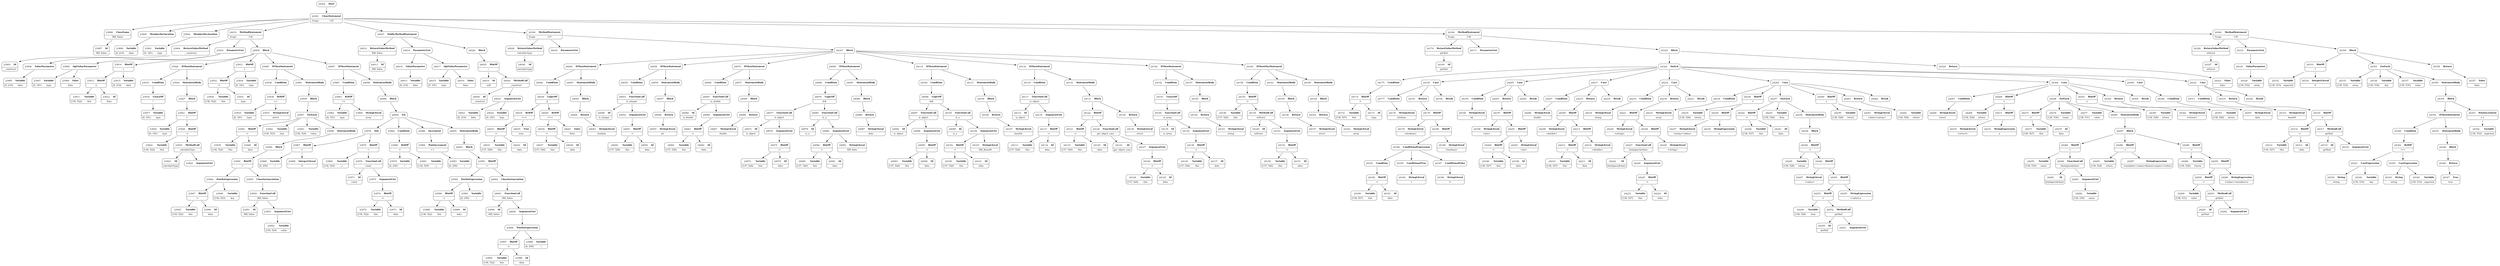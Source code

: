 digraph ast {
node [shape=none];
23897 [label=<<TABLE border='1' cellspacing='0' cellpadding='10' style='rounded' ><TR><TD border='0'>23897</TD><TD border='0'><B>Id</B></TD></TR><HR/><TR><TD border='0' cellpadding='5' colspan='2'>IXR_Value</TD></TR></TABLE>>];
23898 [label=<<TABLE border='1' cellspacing='0' cellpadding='10' style='rounded' ><TR><TD border='0'>23898</TD><TD border='0'><B>ClassName</B></TD></TR><HR/><TR><TD border='0' cellpadding='5' colspan='2'>IXR_Value</TD></TR></TABLE>>];
23898 -> 23897 [weight=2];
23899 [label=<<TABLE border='1' cellspacing='0' cellpadding='10' style='rounded' ><TR><TD border='0'>23899</TD><TD border='0'><B>Variable</B></TD></TR><HR/><TR><TD border='0' cellpadding='5'>(0, 214)</TD><TD border='0' cellpadding='5'>data</TD></TR></TABLE>>];
23900 [label=<<TABLE border='1' cellspacing='0' cellpadding='10' style='rounded' ><TR><TD border='0'>23900</TD><TD border='0'><B>MemberDeclaration</B></TD></TR></TABLE>>];
23900 -> 23899 [weight=2];
23901 [label=<<TABLE border='1' cellspacing='0' cellpadding='10' style='rounded' ><TR><TD border='0'>23901</TD><TD border='0'><B>Variable</B></TD></TR><HR/><TR><TD border='0' cellpadding='5'>(0, 181)</TD><TD border='0' cellpadding='5'>type</TD></TR></TABLE>>];
23902 [label=<<TABLE border='1' cellspacing='0' cellpadding='10' style='rounded' ><TR><TD border='0'>23902</TD><TD border='0'><B>MemberDeclaration</B></TD></TR></TABLE>>];
23902 -> 23901 [weight=2];
23903 [label=<<TABLE border='1' cellspacing='0' cellpadding='10' style='rounded' ><TR><TD border='0'>23903</TD><TD border='0'><B>Id</B></TD></TR><HR/><TR><TD border='0' cellpadding='5' colspan='2'>__construct</TD></TR></TABLE>>];
23904 [label=<<TABLE border='1' cellspacing='0' cellpadding='10' style='rounded' ><TR><TD border='0'>23904</TD><TD border='0'><B>ReturnValueMethod</B></TD></TR><HR/><TR><TD border='0' cellpadding='5' colspan='2'>__construct</TD></TR></TABLE>>];
23904 -> 23903 [weight=2];
23905 [label=<<TABLE border='1' cellspacing='0' cellpadding='10' style='rounded' ><TR><TD border='0'>23905</TD><TD border='0'><B>Variable</B></TD></TR><HR/><TR><TD border='0' cellpadding='5'>(0, 214)</TD><TD border='0' cellpadding='5'>data</TD></TR></TABLE>>];
23906 [label=<<TABLE border='1' cellspacing='0' cellpadding='10' style='rounded' ><TR><TD border='0'>23906</TD><TD border='0'><B>ValueParameter</B></TD></TR></TABLE>>];
23906 -> 23905 [weight=2];
23907 [label=<<TABLE border='1' cellspacing='0' cellpadding='10' style='rounded' ><TR><TD border='0'>23907</TD><TD border='0'><B>Variable</B></TD></TR><HR/><TR><TD border='0' cellpadding='5'>(0, 181)</TD><TD border='0' cellpadding='5'>type</TD></TR></TABLE>>];
23908 [label=<<TABLE border='1' cellspacing='0' cellpadding='10' style='rounded' ><TR><TD border='0'>23908</TD><TD border='0'><B>False</B></TD></TR><HR/><TR><TD border='0' cellpadding='5' colspan='2'>false</TD></TR></TABLE>>];
23909 [label=<<TABLE border='1' cellspacing='0' cellpadding='10' style='rounded' ><TR><TD border='0'>23909</TD><TD border='0'><B>OptValueParameter</B></TD></TR></TABLE>>];
23909 -> 23907 [weight=2];
23909 -> 23908 [weight=2];
23910 [label=<<TABLE border='1' cellspacing='0' cellpadding='10' style='rounded' ><TR><TD border='0'>23910</TD><TD border='0'><B>ParameterList</B></TD></TR></TABLE>>];
23910 -> 23906 [weight=2];
23910 -> 23909 [weight=2];
23911 [label=<<TABLE border='1' cellspacing='0' cellpadding='10' style='rounded' ><TR><TD border='0'>23911</TD><TD border='0'><B>Variable</B></TD></TR><HR/><TR><TD border='0' cellpadding='5'>(136, 522)</TD><TD border='0' cellpadding='5'>this</TD></TR></TABLE>>];
23912 [label=<<TABLE border='1' cellspacing='0' cellpadding='10' style='rounded' ><TR><TD border='0'>23912</TD><TD border='0'><B>Id</B></TD></TR><HR/><TR><TD border='0' cellpadding='5' colspan='2'>data</TD></TR></TABLE>>];
23913 [label=<<TABLE border='1' cellspacing='0' cellpadding='10' style='rounded' ><TR><TD border='0'>23913</TD><TD border='0'><B>BinOP</B></TD></TR><HR/><TR><TD border='0' cellpadding='5' colspan='2'>-&gt;</TD></TR></TABLE>>];
23913 -> 23911 [weight=2];
23913 -> 23912 [weight=2];
23914 [label=<<TABLE border='1' cellspacing='0' cellpadding='10' style='rounded' ><TR><TD border='0'>23914</TD><TD border='0'><B>BinOP</B></TD></TR><HR/><TR><TD border='0' cellpadding='5' colspan='2'>=</TD></TR></TABLE>>];
23914 -> 23913 [weight=2];
23914 -> 23915 [weight=2];
23915 [label=<<TABLE border='1' cellspacing='0' cellpadding='10' style='rounded' ><TR><TD border='0'>23915</TD><TD border='0'><B>Variable</B></TD></TR><HR/><TR><TD border='0' cellpadding='5'>(0, 214)</TD><TD border='0' cellpadding='5'>data</TD></TR></TABLE>>];
23917 [label=<<TABLE border='1' cellspacing='0' cellpadding='10' style='rounded' ><TR><TD border='0'>23917</TD><TD border='0'><B>Variable</B></TD></TR><HR/><TR><TD border='0' cellpadding='5'>(0, 181)</TD><TD border='0' cellpadding='5'>type</TD></TR></TABLE>>];
23918 [label=<<TABLE border='1' cellspacing='0' cellpadding='10' style='rounded' ><TR><TD border='0'>23918</TD><TD border='0'><B>UnaryOP</B></TD></TR><HR/><TR><TD border='0' cellpadding='5' colspan='2'>!</TD></TR></TABLE>>];
23918 -> 23917 [weight=2];
23919 [label=<<TABLE border='1' cellspacing='0' cellpadding='10' style='rounded' ><TR><TD border='0'>23919</TD><TD border='0'><B>Condition</B></TD></TR></TABLE>>];
23919 -> 23918 [weight=2];
23920 [label=<<TABLE border='1' cellspacing='0' cellpadding='10' style='rounded' ><TR><TD border='0'>23920</TD><TD border='0'><B>Variable</B></TD></TR><HR/><TR><TD border='0' cellpadding='5'>(0, 181)</TD><TD border='0' cellpadding='5'>type</TD></TR></TABLE>>];
23921 [label=<<TABLE border='1' cellspacing='0' cellpadding='10' style='rounded' ><TR><TD border='0'>23921</TD><TD border='0'><B>BinOP</B></TD></TR><HR/><TR><TD border='0' cellpadding='5' colspan='2'>=</TD></TR></TABLE>>];
23921 -> 23920 [weight=2];
23921 -> 23926 [weight=2];
23922 [label=<<TABLE border='1' cellspacing='0' cellpadding='10' style='rounded' ><TR><TD border='0'>23922</TD><TD border='0'><B>Variable</B></TD></TR><HR/><TR><TD border='0' cellpadding='5'>(136, 522)</TD><TD border='0' cellpadding='5'>this</TD></TR></TABLE>>];
23923 [label=<<TABLE border='1' cellspacing='0' cellpadding='10' style='rounded' ><TR><TD border='0'>23923</TD><TD border='0'><B>Id</B></TD></TR><HR/><TR><TD border='0' cellpadding='5' colspan='2'>calculateType</TD></TR></TABLE>>];
23924 [label=<<TABLE border='1' cellspacing='0' cellpadding='10' style='rounded' ><TR><TD border='0'>23924</TD><TD border='0'><B>ArgumentList</B></TD></TR></TABLE>>];
23925 [label=<<TABLE border='1' cellspacing='0' cellpadding='10' style='rounded' ><TR><TD border='0'>23925</TD><TD border='0'><B>MethodCall</B></TD></TR><HR/><TR><TD border='0' cellpadding='5' colspan='2'>calculateType</TD></TR></TABLE>>];
23925 -> 23923 [weight=2];
23925 -> 23924 [weight=2];
23926 [label=<<TABLE border='1' cellspacing='0' cellpadding='10' style='rounded' ><TR><TD border='0'>23926</TD><TD border='0'><B>BinOP</B></TD></TR><HR/><TR><TD border='0' cellpadding='5' colspan='2'>-&gt;</TD></TR></TABLE>>];
23926 -> 23922 [weight=2];
23926 -> 23925 [weight=2];
23927 [label=<<TABLE border='1' cellspacing='0' cellpadding='10' style='rounded' ><TR><TD border='0'>23927</TD><TD border='0'><B>Block</B></TD></TR></TABLE>>];
23927 -> 23921 [weight=2];
23928 [label=<<TABLE border='1' cellspacing='0' cellpadding='10' style='rounded' ><TR><TD border='0'>23928</TD><TD border='0'><B>IfThenStatement</B></TD></TR></TABLE>>];
23928 -> 23919 [weight=2];
23928 -> 23929 [weight=2];
23929 [label=<<TABLE border='1' cellspacing='0' cellpadding='10' style='rounded' ><TR><TD border='0'>23929</TD><TD border='0'><B>StatementBody</B></TD></TR></TABLE>>];
23929 -> 23927 [weight=2];
23930 [label=<<TABLE border='1' cellspacing='0' cellpadding='10' style='rounded' ><TR><TD border='0'>23930</TD><TD border='0'><B>Variable</B></TD></TR><HR/><TR><TD border='0' cellpadding='5'>(136, 522)</TD><TD border='0' cellpadding='5'>this</TD></TR></TABLE>>];
23931 [label=<<TABLE border='1' cellspacing='0' cellpadding='10' style='rounded' ><TR><TD border='0'>23931</TD><TD border='0'><B>Id</B></TD></TR><HR/><TR><TD border='0' cellpadding='5' colspan='2'>type</TD></TR></TABLE>>];
23932 [label=<<TABLE border='1' cellspacing='0' cellpadding='10' style='rounded' ><TR><TD border='0'>23932</TD><TD border='0'><B>BinOP</B></TD></TR><HR/><TR><TD border='0' cellpadding='5' colspan='2'>-&gt;</TD></TR></TABLE>>];
23932 -> 23930 [weight=2];
23932 -> 23931 [weight=2];
23933 [label=<<TABLE border='1' cellspacing='0' cellpadding='10' style='rounded' ><TR><TD border='0'>23933</TD><TD border='0'><B>BinOP</B></TD></TR><HR/><TR><TD border='0' cellpadding='5' colspan='2'>=</TD></TR></TABLE>>];
23933 -> 23932 [weight=2];
23933 -> 23934 [weight=2];
23934 [label=<<TABLE border='1' cellspacing='0' cellpadding='10' style='rounded' ><TR><TD border='0'>23934</TD><TD border='0'><B>Variable</B></TD></TR><HR/><TR><TD border='0' cellpadding='5'>(0, 181)</TD><TD border='0' cellpadding='5'>type</TD></TR></TABLE>>];
23935 [label=<<TABLE border='1' cellspacing='0' cellpadding='10' style='rounded' ><TR><TD border='0'>23935</TD><TD border='0'><B>Variable</B></TD></TR><HR/><TR><TD border='0' cellpadding='5'>(0, 181)</TD><TD border='0' cellpadding='5'>type</TD></TR></TABLE>>];
23936 [label=<<TABLE border='1' cellspacing='0' cellpadding='10' style='rounded' ><TR><TD border='0'>23936</TD><TD border='0'><B>RelOP</B></TD></TR><HR/><TR><TD border='0' cellpadding='5' colspan='2'>==</TD></TR></TABLE>>];
23936 -> 23935 [weight=2];
23936 -> 23937 [weight=2];
23937 [label=<<TABLE border='1' cellspacing='0' cellpadding='10' style='rounded' ><TR><TD border='0'>23937</TD><TD border='0'><B>StringLiteral</B></TD></TR><HR/><TR><TD border='0' cellpadding='5' colspan='2'>struct</TD></TR></TABLE>>];
23938 [label=<<TABLE border='1' cellspacing='0' cellpadding='10' style='rounded' ><TR><TD border='0'>23938</TD><TD border='0'><B>Condition</B></TD></TR></TABLE>>];
23938 -> 23936 [weight=2];
23939 [label=<<TABLE border='1' cellspacing='0' cellpadding='10' style='rounded' ><TR><TD border='0'>23939</TD><TD border='0'><B>Variable</B></TD></TR><HR/><TR><TD border='0' cellpadding='5'>(136, 522)</TD><TD border='0' cellpadding='5'>this</TD></TR></TABLE>>];
23940 [label=<<TABLE border='1' cellspacing='0' cellpadding='10' style='rounded' ><TR><TD border='0'>23940</TD><TD border='0'><B>Id</B></TD></TR><HR/><TR><TD border='0' cellpadding='5' colspan='2'>data</TD></TR></TABLE>>];
23941 [label=<<TABLE border='1' cellspacing='0' cellpadding='10' style='rounded' ><TR><TD border='0'>23941</TD><TD border='0'><B>BinOP</B></TD></TR><HR/><TR><TD border='0' cellpadding='5' colspan='2'>-&gt;</TD></TR></TABLE>>];
23941 -> 23939 [weight=2];
23941 -> 23940 [weight=2];
23942 [label=<<TABLE border='1' cellspacing='0' cellpadding='10' style='rounded' ><TR><TD border='0'>23942</TD><TD border='0'><B>Variable</B></TD></TR><HR/><TR><TD border='0' cellpadding='5'>(136, 523)</TD><TD border='0' cellpadding='5'>key</TD></TR></TABLE>>];
23943 [label=<<TABLE border='1' cellspacing='0' cellpadding='10' style='rounded' ><TR><TD border='0'>23943</TD><TD border='0'><B>Variable</B></TD></TR><HR/><TR><TD border='0' cellpadding='5'>(136, 524)</TD><TD border='0' cellpadding='5'>value</TD></TR></TABLE>>];
23945 [label=<<TABLE border='1' cellspacing='0' cellpadding='10' style='rounded' ><TR><TD border='0'>23945</TD><TD border='0'><B>Variable</B></TD></TR><HR/><TR><TD border='0' cellpadding='5'>(136, 522)</TD><TD border='0' cellpadding='5'>this</TD></TR></TABLE>>];
23946 [label=<<TABLE border='1' cellspacing='0' cellpadding='10' style='rounded' ><TR><TD border='0'>23946</TD><TD border='0'><B>Id</B></TD></TR><HR/><TR><TD border='0' cellpadding='5' colspan='2'>data</TD></TR></TABLE>>];
23947 [label=<<TABLE border='1' cellspacing='0' cellpadding='10' style='rounded' ><TR><TD border='0'>23947</TD><TD border='0'><B>BinOP</B></TD></TR><HR/><TR><TD border='0' cellpadding='5' colspan='2'>-&gt;</TD></TR></TABLE>>];
23947 -> 23945 [weight=2];
23947 -> 23946 [weight=2];
23948 [label=<<TABLE border='1' cellspacing='0' cellpadding='10' style='rounded' ><TR><TD border='0'>23948</TD><TD border='0'><B>Variable</B></TD></TR><HR/><TR><TD border='0' cellpadding='5'>(136, 523)</TD><TD border='0' cellpadding='5'>key</TD></TR></TABLE>>];
23949 [label=<<TABLE border='1' cellspacing='0' cellpadding='10' style='rounded' ><TR><TD border='0'>23949</TD><TD border='0'><B>PostfixExpression</B></TD></TR></TABLE>>];
23949 -> 23947 [weight=2];
23949 -> 23948 [weight=2];
23950 [label=<<TABLE border='1' cellspacing='0' cellpadding='10' style='rounded' ><TR><TD border='0'>23950</TD><TD border='0'><B>BinOP</B></TD></TR><HR/><TR><TD border='0' cellpadding='5' colspan='2'>=</TD></TR></TABLE>>];
23950 -> 23949 [weight=2];
23950 -> 23955 [weight=2];
23951 [label=<<TABLE border='1' cellspacing='0' cellpadding='10' style='rounded' ><TR><TD border='0'>23951</TD><TD border='0'><B>Id</B></TD></TR><HR/><TR><TD border='0' cellpadding='5' colspan='2'>IXR_Value</TD></TR></TABLE>>];
23952 [label=<<TABLE border='1' cellspacing='0' cellpadding='10' style='rounded' ><TR><TD border='0'>23952</TD><TD border='0'><B>Variable</B></TD></TR><HR/><TR><TD border='0' cellpadding='5'>(136, 524)</TD><TD border='0' cellpadding='5'>value</TD></TR></TABLE>>];
23953 [label=<<TABLE border='1' cellspacing='0' cellpadding='10' style='rounded' ><TR><TD border='0'>23953</TD><TD border='0'><B>ArgumentList</B></TD></TR></TABLE>>];
23953 -> 23952 [weight=2];
23954 [label=<<TABLE border='1' cellspacing='0' cellpadding='10' style='rounded' ><TR><TD border='0'>23954</TD><TD border='0'><B>FunctionCall</B></TD></TR><HR/><TR><TD border='0' cellpadding='5' colspan='2'>IXR_Value</TD></TR></TABLE>>];
23954 -> 23951 [weight=2];
23954 -> 23953 [weight=2];
23955 [label=<<TABLE border='1' cellspacing='0' cellpadding='10' style='rounded' ><TR><TD border='0'>23955</TD><TD border='0'><B>ClassInstanciation</B></TD></TR></TABLE>>];
23955 -> 23954 [weight=2];
23956 [label=<<TABLE border='1' cellspacing='0' cellpadding='10' style='rounded' ><TR><TD border='0'>23956</TD><TD border='0'><B>Block</B></TD></TR></TABLE>>];
23956 -> 23950 [weight=2];
23957 [label=<<TABLE border='1' cellspacing='0' cellpadding='10' style='rounded' ><TR><TD border='0'>23957</TD><TD border='0'><B>ForEach</B></TD></TR></TABLE>>];
23957 -> 23941 [weight=2];
23957 -> 23942 [weight=2];
23957 -> 23943 [weight=2];
23957 -> 23958 [weight=2];
23958 [label=<<TABLE border='1' cellspacing='0' cellpadding='10' style='rounded' ><TR><TD border='0'>23958</TD><TD border='0'><B>StatementBody</B></TD></TR></TABLE>>];
23958 -> 23956 [weight=2];
23959 [label=<<TABLE border='1' cellspacing='0' cellpadding='10' style='rounded' ><TR><TD border='0'>23959</TD><TD border='0'><B>Block</B></TD></TR></TABLE>>];
23959 -> 23957 [weight=2];
23960 [label=<<TABLE border='1' cellspacing='0' cellpadding='10' style='rounded' ><TR><TD border='0'>23960</TD><TD border='0'><B>IfThenStatement</B></TD></TR></TABLE>>];
23960 -> 23938 [weight=2];
23960 -> 23961 [weight=2];
23961 [label=<<TABLE border='1' cellspacing='0' cellpadding='10' style='rounded' ><TR><TD border='0'>23961</TD><TD border='0'><B>StatementBody</B></TD></TR></TABLE>>];
23961 -> 23959 [weight=2];
23962 [label=<<TABLE border='1' cellspacing='0' cellpadding='10' style='rounded' ><TR><TD border='0'>23962</TD><TD border='0'><B>Variable</B></TD></TR><HR/><TR><TD border='0' cellpadding='5'>(0, 181)</TD><TD border='0' cellpadding='5'>type</TD></TR></TABLE>>];
23963 [label=<<TABLE border='1' cellspacing='0' cellpadding='10' style='rounded' ><TR><TD border='0'>23963</TD><TD border='0'><B>RelOP</B></TD></TR><HR/><TR><TD border='0' cellpadding='5' colspan='2'>==</TD></TR></TABLE>>];
23963 -> 23962 [weight=2];
23963 -> 23964 [weight=2];
23964 [label=<<TABLE border='1' cellspacing='0' cellpadding='10' style='rounded' ><TR><TD border='0'>23964</TD><TD border='0'><B>StringLiteral</B></TD></TR><HR/><TR><TD border='0' cellpadding='5' colspan='2'>array</TD></TR></TABLE>>];
23965 [label=<<TABLE border='1' cellspacing='0' cellpadding='10' style='rounded' ><TR><TD border='0'>23965</TD><TD border='0'><B>Condition</B></TD></TR></TABLE>>];
23965 -> 23963 [weight=2];
23966 [label=<<TABLE border='1' cellspacing='0' cellpadding='10' style='rounded' ><TR><TD border='0'>23966</TD><TD border='0'><B>Variable</B></TD></TR><HR/><TR><TD border='0' cellpadding='5'>(0, 250)</TD><TD border='0' cellpadding='5'>i</TD></TR></TABLE>>];
23967 [label=<<TABLE border='1' cellspacing='0' cellpadding='10' style='rounded' ><TR><TD border='0'>23967</TD><TD border='0'><B>BinOP</B></TD></TR><HR/><TR><TD border='0' cellpadding='5' colspan='2'>=</TD></TR></TABLE>>];
23967 -> 23966 [weight=2];
23967 -> 23968 [weight=2];
23968 [label=<<TABLE border='1' cellspacing='0' cellpadding='10' style='rounded' ><TR><TD border='0'>23968</TD><TD border='0'><B>IntegerLiteral</B></TD></TR><HR/><TR><TD border='0' cellpadding='5' colspan='2'>0</TD></TR></TABLE>>];
23969 [label=<<TABLE border='1' cellspacing='0' cellpadding='10' style='rounded' ><TR><TD border='0'>23969</TD><TD border='0'><B>Variable</B></TD></TR><HR/><TR><TD border='0' cellpadding='5'>(136, 525)</TD><TD border='0' cellpadding='5'>j</TD></TR></TABLE>>];
23970 [label=<<TABLE border='1' cellspacing='0' cellpadding='10' style='rounded' ><TR><TD border='0'>23970</TD><TD border='0'><B>BinOP</B></TD></TR><HR/><TR><TD border='0' cellpadding='5' colspan='2'>=</TD></TR></TABLE>>];
23970 -> 23969 [weight=2];
23970 -> 23976 [weight=2];
23971 [label=<<TABLE border='1' cellspacing='0' cellpadding='10' style='rounded' ><TR><TD border='0'>23971</TD><TD border='0'><B>Id</B></TD></TR><HR/><TR><TD border='0' cellpadding='5' colspan='2'>count</TD></TR></TABLE>>];
23972 [label=<<TABLE border='1' cellspacing='0' cellpadding='10' style='rounded' ><TR><TD border='0'>23972</TD><TD border='0'><B>Variable</B></TD></TR><HR/><TR><TD border='0' cellpadding='5'>(136, 522)</TD><TD border='0' cellpadding='5'>this</TD></TR></TABLE>>];
23973 [label=<<TABLE border='1' cellspacing='0' cellpadding='10' style='rounded' ><TR><TD border='0'>23973</TD><TD border='0'><B>Id</B></TD></TR><HR/><TR><TD border='0' cellpadding='5' colspan='2'>data</TD></TR></TABLE>>];
23974 [label=<<TABLE border='1' cellspacing='0' cellpadding='10' style='rounded' ><TR><TD border='0'>23974</TD><TD border='0'><B>BinOP</B></TD></TR><HR/><TR><TD border='0' cellpadding='5' colspan='2'>-&gt;</TD></TR></TABLE>>];
23974 -> 23972 [weight=2];
23974 -> 23973 [weight=2];
23975 [label=<<TABLE border='1' cellspacing='0' cellpadding='10' style='rounded' ><TR><TD border='0'>23975</TD><TD border='0'><B>ArgumentList</B></TD></TR></TABLE>>];
23975 -> 23974 [weight=2];
23976 [label=<<TABLE border='1' cellspacing='0' cellpadding='10' style='rounded' ><TR><TD border='0'>23976</TD><TD border='0'><B>FunctionCall</B></TD></TR><HR/><TR><TD border='0' cellpadding='5' colspan='2'>count</TD></TR></TABLE>>];
23976 -> 23971 [weight=2];
23976 -> 23975 [weight=2];
23978 [label=<<TABLE border='1' cellspacing='0' cellpadding='10' style='rounded' ><TR><TD border='0'>23978</TD><TD border='0'><B>Init</B></TD></TR></TABLE>>];
23978 -> 23967 [weight=2];
23978 -> 23970 [weight=2];
23979 [label=<<TABLE border='1' cellspacing='0' cellpadding='10' style='rounded' ><TR><TD border='0'>23979</TD><TD border='0'><B>Variable</B></TD></TR><HR/><TR><TD border='0' cellpadding='5'>(0, 250)</TD><TD border='0' cellpadding='5'>i</TD></TR></TABLE>>];
23980 [label=<<TABLE border='1' cellspacing='0' cellpadding='10' style='rounded' ><TR><TD border='0'>23980</TD><TD border='0'><B>RelOP</B></TD></TR><HR/><TR><TD border='0' cellpadding='5' colspan='2'>&lt;</TD></TR></TABLE>>];
23980 -> 23979 [weight=2];
23980 -> 23981 [weight=2];
23981 [label=<<TABLE border='1' cellspacing='0' cellpadding='10' style='rounded' ><TR><TD border='0'>23981</TD><TD border='0'><B>Variable</B></TD></TR><HR/><TR><TD border='0' cellpadding='5'>(136, 525)</TD><TD border='0' cellpadding='5'>j</TD></TR></TABLE>>];
23982 [label=<<TABLE border='1' cellspacing='0' cellpadding='10' style='rounded' ><TR><TD border='0'>23982</TD><TD border='0'><B>Condition</B></TD></TR></TABLE>>];
23982 -> 23980 [weight=2];
23983 [label=<<TABLE border='1' cellspacing='0' cellpadding='10' style='rounded' ><TR><TD border='0'>23983</TD><TD border='0'><B>Variable</B></TD></TR><HR/><TR><TD border='0' cellpadding='5'>(0, 250)</TD><TD border='0' cellpadding='5'>i</TD></TR></TABLE>>];
23984 [label=<<TABLE border='1' cellspacing='0' cellpadding='10' style='rounded' ><TR><TD border='0'>23984</TD><TD border='0'><B>PostIncrement</B></TD></TR><HR/><TR><TD border='0' cellpadding='5' colspan='2'>++</TD></TR></TABLE>>];
23984 -> 23983 [weight=2];
23986 [label=<<TABLE border='1' cellspacing='0' cellpadding='10' style='rounded' ><TR><TD border='0'>23986</TD><TD border='0'><B>Increment</B></TD></TR></TABLE>>];
23986 -> 23984 [weight=2];
23988 [label=<<TABLE border='1' cellspacing='0' cellpadding='10' style='rounded' ><TR><TD border='0'>23988</TD><TD border='0'><B>Variable</B></TD></TR><HR/><TR><TD border='0' cellpadding='5'>(136, 522)</TD><TD border='0' cellpadding='5'>this</TD></TR></TABLE>>];
23989 [label=<<TABLE border='1' cellspacing='0' cellpadding='10' style='rounded' ><TR><TD border='0'>23989</TD><TD border='0'><B>Id</B></TD></TR><HR/><TR><TD border='0' cellpadding='5' colspan='2'>data</TD></TR></TABLE>>];
23990 [label=<<TABLE border='1' cellspacing='0' cellpadding='10' style='rounded' ><TR><TD border='0'>23990</TD><TD border='0'><B>BinOP</B></TD></TR><HR/><TR><TD border='0' cellpadding='5' colspan='2'>-&gt;</TD></TR></TABLE>>];
23990 -> 23988 [weight=2];
23990 -> 23989 [weight=2];
23991 [label=<<TABLE border='1' cellspacing='0' cellpadding='10' style='rounded' ><TR><TD border='0'>23991</TD><TD border='0'><B>Variable</B></TD></TR><HR/><TR><TD border='0' cellpadding='5'>(0, 250)</TD><TD border='0' cellpadding='5'>i</TD></TR></TABLE>>];
23992 [label=<<TABLE border='1' cellspacing='0' cellpadding='10' style='rounded' ><TR><TD border='0'>23992</TD><TD border='0'><B>PostfixExpression</B></TD></TR></TABLE>>];
23992 -> 23990 [weight=2];
23992 -> 23991 [weight=2];
23993 [label=<<TABLE border='1' cellspacing='0' cellpadding='10' style='rounded' ><TR><TD border='0'>23993</TD><TD border='0'><B>BinOP</B></TD></TR><HR/><TR><TD border='0' cellpadding='5' colspan='2'>=</TD></TR></TABLE>>];
23993 -> 23992 [weight=2];
23993 -> 24002 [weight=2];
23994 [label=<<TABLE border='1' cellspacing='0' cellpadding='10' style='rounded' ><TR><TD border='0'>23994</TD><TD border='0'><B>Id</B></TD></TR><HR/><TR><TD border='0' cellpadding='5' colspan='2'>IXR_Value</TD></TR></TABLE>>];
23995 [label=<<TABLE border='1' cellspacing='0' cellpadding='10' style='rounded' ><TR><TD border='0'>23995</TD><TD border='0'><B>Variable</B></TD></TR><HR/><TR><TD border='0' cellpadding='5'>(136, 522)</TD><TD border='0' cellpadding='5'>this</TD></TR></TABLE>>];
23996 [label=<<TABLE border='1' cellspacing='0' cellpadding='10' style='rounded' ><TR><TD border='0'>23996</TD><TD border='0'><B>Id</B></TD></TR><HR/><TR><TD border='0' cellpadding='5' colspan='2'>data</TD></TR></TABLE>>];
23997 [label=<<TABLE border='1' cellspacing='0' cellpadding='10' style='rounded' ><TR><TD border='0'>23997</TD><TD border='0'><B>BinOP</B></TD></TR><HR/><TR><TD border='0' cellpadding='5' colspan='2'>-&gt;</TD></TR></TABLE>>];
23997 -> 23995 [weight=2];
23997 -> 23996 [weight=2];
23998 [label=<<TABLE border='1' cellspacing='0' cellpadding='10' style='rounded' ><TR><TD border='0'>23998</TD><TD border='0'><B>Variable</B></TD></TR><HR/><TR><TD border='0' cellpadding='5'>(0, 250)</TD><TD border='0' cellpadding='5'>i</TD></TR></TABLE>>];
23999 [label=<<TABLE border='1' cellspacing='0' cellpadding='10' style='rounded' ><TR><TD border='0'>23999</TD><TD border='0'><B>PostfixExpression</B></TD></TR></TABLE>>];
23999 -> 23997 [weight=2];
23999 -> 23998 [weight=2];
24000 [label=<<TABLE border='1' cellspacing='0' cellpadding='10' style='rounded' ><TR><TD border='0'>24000</TD><TD border='0'><B>ArgumentList</B></TD></TR></TABLE>>];
24000 -> 23999 [weight=2];
24001 [label=<<TABLE border='1' cellspacing='0' cellpadding='10' style='rounded' ><TR><TD border='0'>24001</TD><TD border='0'><B>FunctionCall</B></TD></TR><HR/><TR><TD border='0' cellpadding='5' colspan='2'>IXR_Value</TD></TR></TABLE>>];
24001 -> 23994 [weight=2];
24001 -> 24000 [weight=2];
24002 [label=<<TABLE border='1' cellspacing='0' cellpadding='10' style='rounded' ><TR><TD border='0'>24002</TD><TD border='0'><B>ClassInstanciation</B></TD></TR></TABLE>>];
24002 -> 24001 [weight=2];
24003 [label=<<TABLE border='1' cellspacing='0' cellpadding='10' style='rounded' ><TR><TD border='0'>24003</TD><TD border='0'><B>Block</B></TD></TR></TABLE>>];
24003 -> 23993 [weight=2];
24004 [label=<<TABLE border='1' cellspacing='0' cellpadding='10' style='rounded' ><TR><TD border='0'>24004</TD><TD border='0'><B>For</B></TD></TR></TABLE>>];
24004 -> 23978 [weight=2];
24004 -> 23982 [weight=2];
24004 -> 23986 [weight=2];
24004 -> 24005 [weight=2];
24005 [label=<<TABLE border='1' cellspacing='0' cellpadding='10' style='rounded' ><TR><TD border='0'>24005</TD><TD border='0'><B>StatementBody</B></TD></TR></TABLE>>];
24005 -> 24003 [weight=2];
24006 [label=<<TABLE border='1' cellspacing='0' cellpadding='10' style='rounded' ><TR><TD border='0'>24006</TD><TD border='0'><B>Block</B></TD></TR></TABLE>>];
24006 -> 24004 [weight=2];
24007 [label=<<TABLE border='1' cellspacing='0' cellpadding='10' style='rounded' ><TR><TD border='0'>24007</TD><TD border='0'><B>IfThenStatement</B></TD></TR></TABLE>>];
24007 -> 23965 [weight=2];
24007 -> 24008 [weight=2];
24008 [label=<<TABLE border='1' cellspacing='0' cellpadding='10' style='rounded' ><TR><TD border='0'>24008</TD><TD border='0'><B>StatementBody</B></TD></TR></TABLE>>];
24008 -> 24006 [weight=2];
24009 [label=<<TABLE border='1' cellspacing='0' cellpadding='10' style='rounded' ><TR><TD border='0'>24009</TD><TD border='0'><B>Block</B></TD></TR></TABLE>>];
24009 -> 23914 [weight=2];
24009 -> 23928 [weight=2];
24009 -> 23933 [weight=2];
24009 -> 23960 [weight=2];
24009 -> 24007 [weight=2];
24010 [label=<<TABLE border='1' cellspacing='0' cellpadding='10' style='rounded' ><TR><TD border='0'>24010</TD><TD border='0'><B>MethodStatement</B></TD></TR><HR/><TR><TD border='0' cellpadding='5'>Scope</TD><TD border='0' cellpadding='5'>136</TD></TR></TABLE>>];
24010 -> 23904 [weight=2];
24010 -> 23910 [weight=2];
24010 -> 24009 [weight=2];
24011 [label=<<TABLE border='1' cellspacing='0' cellpadding='10' style='rounded' ><TR><TD border='0'>24011</TD><TD border='0'><B>Id</B></TD></TR><HR/><TR><TD border='0' cellpadding='5' colspan='2'>IXR_Value</TD></TR></TABLE>>];
24012 [label=<<TABLE border='1' cellspacing='0' cellpadding='10' style='rounded' ><TR><TD border='0'>24012</TD><TD border='0'><B>ReturnValueMethod</B></TD></TR><HR/><TR><TD border='0' cellpadding='5' colspan='2'>IXR_Value</TD></TR></TABLE>>];
24012 -> 24011 [weight=2];
24013 [label=<<TABLE border='1' cellspacing='0' cellpadding='10' style='rounded' ><TR><TD border='0'>24013</TD><TD border='0'><B>Variable</B></TD></TR><HR/><TR><TD border='0' cellpadding='5'>(0, 214)</TD><TD border='0' cellpadding='5'>data</TD></TR></TABLE>>];
24014 [label=<<TABLE border='1' cellspacing='0' cellpadding='10' style='rounded' ><TR><TD border='0'>24014</TD><TD border='0'><B>ValueParameter</B></TD></TR></TABLE>>];
24014 -> 24013 [weight=2];
24015 [label=<<TABLE border='1' cellspacing='0' cellpadding='10' style='rounded' ><TR><TD border='0'>24015</TD><TD border='0'><B>Variable</B></TD></TR><HR/><TR><TD border='0' cellpadding='5'>(0, 181)</TD><TD border='0' cellpadding='5'>type</TD></TR></TABLE>>];
24016 [label=<<TABLE border='1' cellspacing='0' cellpadding='10' style='rounded' ><TR><TD border='0'>24016</TD><TD border='0'><B>False</B></TD></TR><HR/><TR><TD border='0' cellpadding='5' colspan='2'>false</TD></TR></TABLE>>];
24017 [label=<<TABLE border='1' cellspacing='0' cellpadding='10' style='rounded' ><TR><TD border='0'>24017</TD><TD border='0'><B>OptValueParameter</B></TD></TR></TABLE>>];
24017 -> 24015 [weight=2];
24017 -> 24016 [weight=2];
24018 [label=<<TABLE border='1' cellspacing='0' cellpadding='10' style='rounded' ><TR><TD border='0'>24018</TD><TD border='0'><B>ParameterList</B></TD></TR></TABLE>>];
24018 -> 24014 [weight=2];
24018 -> 24017 [weight=2];
24019 [label=<<TABLE border='1' cellspacing='0' cellpadding='10' style='rounded' ><TR><TD border='0'>24019</TD><TD border='0'><B>Id</B></TD></TR><HR/><TR><TD border='0' cellpadding='5' colspan='2'>self</TD></TR></TABLE>>];
24020 [label=<<TABLE border='1' cellspacing='0' cellpadding='10' style='rounded' ><TR><TD border='0'>24020</TD><TD border='0'><B>Id</B></TD></TR><HR/><TR><TD border='0' cellpadding='5' colspan='2'>__construct</TD></TR></TABLE>>];
24021 [label=<<TABLE border='1' cellspacing='0' cellpadding='10' style='rounded' ><TR><TD border='0'>24021</TD><TD border='0'><B>Variable</B></TD></TR><HR/><TR><TD border='0' cellpadding='5'>(0, 214)</TD><TD border='0' cellpadding='5'>data</TD></TR></TABLE>>];
24022 [label=<<TABLE border='1' cellspacing='0' cellpadding='10' style='rounded' ><TR><TD border='0'>24022</TD><TD border='0'><B>Variable</B></TD></TR><HR/><TR><TD border='0' cellpadding='5'>(0, 181)</TD><TD border='0' cellpadding='5'>type</TD></TR></TABLE>>];
24023 [label=<<TABLE border='1' cellspacing='0' cellpadding='10' style='rounded' ><TR><TD border='0'>24023</TD><TD border='0'><B>ArgumentList</B></TD></TR></TABLE>>];
24023 -> 24021 [weight=2];
24023 -> 24022 [weight=2];
24024 [label=<<TABLE border='1' cellspacing='0' cellpadding='10' style='rounded' ><TR><TD border='0'>24024</TD><TD border='0'><B>MethodCall</B></TD></TR><HR/><TR><TD border='0' cellpadding='5' colspan='2'>__construct</TD></TR></TABLE>>];
24024 -> 24020 [weight=2];
24024 -> 24023 [weight=2];
24025 [label=<<TABLE border='1' cellspacing='0' cellpadding='10' style='rounded' ><TR><TD border='0'>24025</TD><TD border='0'><B>BinOP</B></TD></TR><HR/><TR><TD border='0' cellpadding='5' colspan='2'>::</TD></TR></TABLE>>];
24025 -> 24019 [weight=2];
24025 -> 24024 [weight=2];
24026 [label=<<TABLE border='1' cellspacing='0' cellpadding='10' style='rounded' ><TR><TD border='0'>24026</TD><TD border='0'><B>Block</B></TD></TR></TABLE>>];
24026 -> 24025 [weight=2];
24027 [label=<<TABLE border='1' cellspacing='0' cellpadding='10' style='rounded' ><TR><TD border='0'>24027</TD><TD border='0'><B>PublicMethodStatement</B></TD></TR></TABLE>>];
24027 -> 24012 [weight=2];
24027 -> 24018 [weight=2];
24027 -> 24026 [weight=2];
24028 [label=<<TABLE border='1' cellspacing='0' cellpadding='10' style='rounded' ><TR><TD border='0'>24028</TD><TD border='0'><B>Id</B></TD></TR><HR/><TR><TD border='0' cellpadding='5' colspan='2'>calculateType</TD></TR></TABLE>>];
24029 [label=<<TABLE border='1' cellspacing='0' cellpadding='10' style='rounded' ><TR><TD border='0'>24029</TD><TD border='0'><B>ReturnValueMethod</B></TD></TR><HR/><TR><TD border='0' cellpadding='5' colspan='2'>calculateType</TD></TR></TABLE>>];
24029 -> 24028 [weight=2];
24030 [label=<<TABLE border='1' cellspacing='0' cellpadding='10' style='rounded' ><TR><TD border='0'>24030</TD><TD border='0'><B>ParameterList</B></TD></TR></TABLE>>];
24031 [label=<<TABLE border='1' cellspacing='0' cellpadding='10' style='rounded' ><TR><TD border='0'>24031</TD><TD border='0'><B>Variable</B></TD></TR><HR/><TR><TD border='0' cellpadding='5'>(137, 526)</TD><TD border='0' cellpadding='5'>this</TD></TR></TABLE>>];
24032 [label=<<TABLE border='1' cellspacing='0' cellpadding='10' style='rounded' ><TR><TD border='0'>24032</TD><TD border='0'><B>Id</B></TD></TR><HR/><TR><TD border='0' cellpadding='5' colspan='2'>data</TD></TR></TABLE>>];
24033 [label=<<TABLE border='1' cellspacing='0' cellpadding='10' style='rounded' ><TR><TD border='0'>24033</TD><TD border='0'><B>BinOP</B></TD></TR><HR/><TR><TD border='0' cellpadding='5' colspan='2'>-&gt;</TD></TR></TABLE>>];
24033 -> 24031 [weight=2];
24033 -> 24032 [weight=2];
24034 [label=<<TABLE border='1' cellspacing='0' cellpadding='10' style='rounded' ><TR><TD border='0'>24034</TD><TD border='0'><B>RelOP</B></TD></TR><HR/><TR><TD border='0' cellpadding='5' colspan='2'>===</TD></TR></TABLE>>];
24034 -> 24033 [weight=2];
24034 -> 24035 [weight=2];
24035 [label=<<TABLE border='1' cellspacing='0' cellpadding='10' style='rounded' ><TR><TD border='0'>24035</TD><TD border='0'><B>True</B></TD></TR><HR/><TR><TD border='0' cellpadding='5' colspan='2'>true</TD></TR></TABLE>>];
24036 [label=<<TABLE border='1' cellspacing='0' cellpadding='10' style='rounded' ><TR><TD border='0'>24036</TD><TD border='0'><B>LogicOP</B></TD></TR><HR/><TR><TD border='0' cellpadding='5' colspan='2'>||</TD></TR></TABLE>>];
24036 -> 24034 [weight=2];
24036 -> 24040 [weight=2];
24037 [label=<<TABLE border='1' cellspacing='0' cellpadding='10' style='rounded' ><TR><TD border='0'>24037</TD><TD border='0'><B>Variable</B></TD></TR><HR/><TR><TD border='0' cellpadding='5'>(137, 526)</TD><TD border='0' cellpadding='5'>this</TD></TR></TABLE>>];
24038 [label=<<TABLE border='1' cellspacing='0' cellpadding='10' style='rounded' ><TR><TD border='0'>24038</TD><TD border='0'><B>Id</B></TD></TR><HR/><TR><TD border='0' cellpadding='5' colspan='2'>data</TD></TR></TABLE>>];
24039 [label=<<TABLE border='1' cellspacing='0' cellpadding='10' style='rounded' ><TR><TD border='0'>24039</TD><TD border='0'><B>BinOP</B></TD></TR><HR/><TR><TD border='0' cellpadding='5' colspan='2'>-&gt;</TD></TR></TABLE>>];
24039 -> 24037 [weight=2];
24039 -> 24038 [weight=2];
24040 [label=<<TABLE border='1' cellspacing='0' cellpadding='10' style='rounded' ><TR><TD border='0'>24040</TD><TD border='0'><B>RelOP</B></TD></TR><HR/><TR><TD border='0' cellpadding='5' colspan='2'>===</TD></TR></TABLE>>];
24040 -> 24039 [weight=2];
24040 -> 24041 [weight=2];
24041 [label=<<TABLE border='1' cellspacing='0' cellpadding='10' style='rounded' ><TR><TD border='0'>24041</TD><TD border='0'><B>False</B></TD></TR><HR/><TR><TD border='0' cellpadding='5' colspan='2'>false</TD></TR></TABLE>>];
24042 [label=<<TABLE border='1' cellspacing='0' cellpadding='10' style='rounded' ><TR><TD border='0'>24042</TD><TD border='0'><B>Condition</B></TD></TR></TABLE>>];
24042 -> 24036 [weight=2];
24043 [label=<<TABLE border='1' cellspacing='0' cellpadding='10' style='rounded' ><TR><TD border='0'>24043</TD><TD border='0'><B>StringLiteral</B></TD></TR><HR/><TR><TD border='0' cellpadding='5' colspan='2'>boolean</TD></TR></TABLE>>];
24044 [label=<<TABLE border='1' cellspacing='0' cellpadding='10' style='rounded' ><TR><TD border='0'>24044</TD><TD border='0'><B>Return</B></TD></TR></TABLE>>];
24044 -> 24043 [weight=2];
24045 [label=<<TABLE border='1' cellspacing='0' cellpadding='10' style='rounded' ><TR><TD border='0'>24045</TD><TD border='0'><B>Block</B></TD></TR></TABLE>>];
24045 -> 24044 [weight=2];
24046 [label=<<TABLE border='1' cellspacing='0' cellpadding='10' style='rounded' ><TR><TD border='0'>24046</TD><TD border='0'><B>IfThenStatement</B></TD></TR></TABLE>>];
24046 -> 24042 [weight=2];
24046 -> 24047 [weight=2];
24047 [label=<<TABLE border='1' cellspacing='0' cellpadding='10' style='rounded' ><TR><TD border='0'>24047</TD><TD border='0'><B>StatementBody</B></TD></TR></TABLE>>];
24047 -> 24045 [weight=2];
24048 [label=<<TABLE border='1' cellspacing='0' cellpadding='10' style='rounded' ><TR><TD border='0'>24048</TD><TD border='0'><B>Id</B></TD></TR><HR/><TR><TD border='0' cellpadding='5' colspan='2'>is_integer</TD></TR></TABLE>>];
24049 [label=<<TABLE border='1' cellspacing='0' cellpadding='10' style='rounded' ><TR><TD border='0'>24049</TD><TD border='0'><B>Variable</B></TD></TR><HR/><TR><TD border='0' cellpadding='5'>(137, 526)</TD><TD border='0' cellpadding='5'>this</TD></TR></TABLE>>];
24050 [label=<<TABLE border='1' cellspacing='0' cellpadding='10' style='rounded' ><TR><TD border='0'>24050</TD><TD border='0'><B>Id</B></TD></TR><HR/><TR><TD border='0' cellpadding='5' colspan='2'>data</TD></TR></TABLE>>];
24051 [label=<<TABLE border='1' cellspacing='0' cellpadding='10' style='rounded' ><TR><TD border='0'>24051</TD><TD border='0'><B>BinOP</B></TD></TR><HR/><TR><TD border='0' cellpadding='5' colspan='2'>-&gt;</TD></TR></TABLE>>];
24051 -> 24049 [weight=2];
24051 -> 24050 [weight=2];
24052 [label=<<TABLE border='1' cellspacing='0' cellpadding='10' style='rounded' ><TR><TD border='0'>24052</TD><TD border='0'><B>ArgumentList</B></TD></TR></TABLE>>];
24052 -> 24051 [weight=2];
24053 [label=<<TABLE border='1' cellspacing='0' cellpadding='10' style='rounded' ><TR><TD border='0'>24053</TD><TD border='0'><B>FunctionCall</B></TD></TR><HR/><TR><TD border='0' cellpadding='5' colspan='2'>is_integer</TD></TR></TABLE>>];
24053 -> 24048 [weight=2];
24053 -> 24052 [weight=2];
24054 [label=<<TABLE border='1' cellspacing='0' cellpadding='10' style='rounded' ><TR><TD border='0'>24054</TD><TD border='0'><B>Condition</B></TD></TR></TABLE>>];
24054 -> 24053 [weight=2];
24055 [label=<<TABLE border='1' cellspacing='0' cellpadding='10' style='rounded' ><TR><TD border='0'>24055</TD><TD border='0'><B>StringLiteral</B></TD></TR><HR/><TR><TD border='0' cellpadding='5' colspan='2'>int</TD></TR></TABLE>>];
24056 [label=<<TABLE border='1' cellspacing='0' cellpadding='10' style='rounded' ><TR><TD border='0'>24056</TD><TD border='0'><B>Return</B></TD></TR></TABLE>>];
24056 -> 24055 [weight=2];
24057 [label=<<TABLE border='1' cellspacing='0' cellpadding='10' style='rounded' ><TR><TD border='0'>24057</TD><TD border='0'><B>Block</B></TD></TR></TABLE>>];
24057 -> 24056 [weight=2];
24058 [label=<<TABLE border='1' cellspacing='0' cellpadding='10' style='rounded' ><TR><TD border='0'>24058</TD><TD border='0'><B>IfThenStatement</B></TD></TR></TABLE>>];
24058 -> 24054 [weight=2];
24058 -> 24059 [weight=2];
24059 [label=<<TABLE border='1' cellspacing='0' cellpadding='10' style='rounded' ><TR><TD border='0'>24059</TD><TD border='0'><B>StatementBody</B></TD></TR></TABLE>>];
24059 -> 24057 [weight=2];
24060 [label=<<TABLE border='1' cellspacing='0' cellpadding='10' style='rounded' ><TR><TD border='0'>24060</TD><TD border='0'><B>Id</B></TD></TR><HR/><TR><TD border='0' cellpadding='5' colspan='2'>is_double</TD></TR></TABLE>>];
24061 [label=<<TABLE border='1' cellspacing='0' cellpadding='10' style='rounded' ><TR><TD border='0'>24061</TD><TD border='0'><B>Variable</B></TD></TR><HR/><TR><TD border='0' cellpadding='5'>(137, 526)</TD><TD border='0' cellpadding='5'>this</TD></TR></TABLE>>];
24062 [label=<<TABLE border='1' cellspacing='0' cellpadding='10' style='rounded' ><TR><TD border='0'>24062</TD><TD border='0'><B>Id</B></TD></TR><HR/><TR><TD border='0' cellpadding='5' colspan='2'>data</TD></TR></TABLE>>];
24063 [label=<<TABLE border='1' cellspacing='0' cellpadding='10' style='rounded' ><TR><TD border='0'>24063</TD><TD border='0'><B>BinOP</B></TD></TR><HR/><TR><TD border='0' cellpadding='5' colspan='2'>-&gt;</TD></TR></TABLE>>];
24063 -> 24061 [weight=2];
24063 -> 24062 [weight=2];
24064 [label=<<TABLE border='1' cellspacing='0' cellpadding='10' style='rounded' ><TR><TD border='0'>24064</TD><TD border='0'><B>ArgumentList</B></TD></TR></TABLE>>];
24064 -> 24063 [weight=2];
24065 [label=<<TABLE border='1' cellspacing='0' cellpadding='10' style='rounded' ><TR><TD border='0'>24065</TD><TD border='0'><B>FunctionCall</B></TD></TR><HR/><TR><TD border='0' cellpadding='5' colspan='2'>is_double</TD></TR></TABLE>>];
24065 -> 24060 [weight=2];
24065 -> 24064 [weight=2];
24066 [label=<<TABLE border='1' cellspacing='0' cellpadding='10' style='rounded' ><TR><TD border='0'>24066</TD><TD border='0'><B>Condition</B></TD></TR></TABLE>>];
24066 -> 24065 [weight=2];
24067 [label=<<TABLE border='1' cellspacing='0' cellpadding='10' style='rounded' ><TR><TD border='0'>24067</TD><TD border='0'><B>StringLiteral</B></TD></TR><HR/><TR><TD border='0' cellpadding='5' colspan='2'>double</TD></TR></TABLE>>];
24068 [label=<<TABLE border='1' cellspacing='0' cellpadding='10' style='rounded' ><TR><TD border='0'>24068</TD><TD border='0'><B>Return</B></TD></TR></TABLE>>];
24068 -> 24067 [weight=2];
24069 [label=<<TABLE border='1' cellspacing='0' cellpadding='10' style='rounded' ><TR><TD border='0'>24069</TD><TD border='0'><B>Block</B></TD></TR></TABLE>>];
24069 -> 24068 [weight=2];
24070 [label=<<TABLE border='1' cellspacing='0' cellpadding='10' style='rounded' ><TR><TD border='0'>24070</TD><TD border='0'><B>IfThenStatement</B></TD></TR></TABLE>>];
24070 -> 24066 [weight=2];
24070 -> 24071 [weight=2];
24071 [label=<<TABLE border='1' cellspacing='0' cellpadding='10' style='rounded' ><TR><TD border='0'>24071</TD><TD border='0'><B>StatementBody</B></TD></TR></TABLE>>];
24071 -> 24069 [weight=2];
24072 [label=<<TABLE border='1' cellspacing='0' cellpadding='10' style='rounded' ><TR><TD border='0'>24072</TD><TD border='0'><B>Id</B></TD></TR><HR/><TR><TD border='0' cellpadding='5' colspan='2'>is_object</TD></TR></TABLE>>];
24073 [label=<<TABLE border='1' cellspacing='0' cellpadding='10' style='rounded' ><TR><TD border='0'>24073</TD><TD border='0'><B>Variable</B></TD></TR><HR/><TR><TD border='0' cellpadding='5'>(137, 526)</TD><TD border='0' cellpadding='5'>this</TD></TR></TABLE>>];
24074 [label=<<TABLE border='1' cellspacing='0' cellpadding='10' style='rounded' ><TR><TD border='0'>24074</TD><TD border='0'><B>Id</B></TD></TR><HR/><TR><TD border='0' cellpadding='5' colspan='2'>data</TD></TR></TABLE>>];
24075 [label=<<TABLE border='1' cellspacing='0' cellpadding='10' style='rounded' ><TR><TD border='0'>24075</TD><TD border='0'><B>BinOP</B></TD></TR><HR/><TR><TD border='0' cellpadding='5' colspan='2'>-&gt;</TD></TR></TABLE>>];
24075 -> 24073 [weight=2];
24075 -> 24074 [weight=2];
24076 [label=<<TABLE border='1' cellspacing='0' cellpadding='10' style='rounded' ><TR><TD border='0'>24076</TD><TD border='0'><B>ArgumentList</B></TD></TR></TABLE>>];
24076 -> 24075 [weight=2];
24077 [label=<<TABLE border='1' cellspacing='0' cellpadding='10' style='rounded' ><TR><TD border='0'>24077</TD><TD border='0'><B>FunctionCall</B></TD></TR><HR/><TR><TD border='0' cellpadding='5' colspan='2'>is_object</TD></TR></TABLE>>];
24077 -> 24072 [weight=2];
24077 -> 24076 [weight=2];
24078 [label=<<TABLE border='1' cellspacing='0' cellpadding='10' style='rounded' ><TR><TD border='0'>24078</TD><TD border='0'><B>LogicOP</B></TD></TR><HR/><TR><TD border='0' cellpadding='5' colspan='2'>&amp;&amp;</TD></TR></TABLE>>];
24078 -> 24077 [weight=2];
24078 -> 24085 [weight=2];
24079 [label=<<TABLE border='1' cellspacing='0' cellpadding='10' style='rounded' ><TR><TD border='0'>24079</TD><TD border='0'><B>Id</B></TD></TR><HR/><TR><TD border='0' cellpadding='5' colspan='2'>is_a</TD></TR></TABLE>>];
24080 [label=<<TABLE border='1' cellspacing='0' cellpadding='10' style='rounded' ><TR><TD border='0'>24080</TD><TD border='0'><B>Variable</B></TD></TR><HR/><TR><TD border='0' cellpadding='5'>(137, 526)</TD><TD border='0' cellpadding='5'>this</TD></TR></TABLE>>];
24081 [label=<<TABLE border='1' cellspacing='0' cellpadding='10' style='rounded' ><TR><TD border='0'>24081</TD><TD border='0'><B>Id</B></TD></TR><HR/><TR><TD border='0' cellpadding='5' colspan='2'>data</TD></TR></TABLE>>];
24082 [label=<<TABLE border='1' cellspacing='0' cellpadding='10' style='rounded' ><TR><TD border='0'>24082</TD><TD border='0'><B>BinOP</B></TD></TR><HR/><TR><TD border='0' cellpadding='5' colspan='2'>-&gt;</TD></TR></TABLE>>];
24082 -> 24080 [weight=2];
24082 -> 24081 [weight=2];
24083 [label=<<TABLE border='1' cellspacing='0' cellpadding='10' style='rounded' ><TR><TD border='0'>24083</TD><TD border='0'><B>StringLiteral</B></TD></TR><HR/><TR><TD border='0' cellpadding='5' colspan='2'>IXR_Date</TD></TR></TABLE>>];
24084 [label=<<TABLE border='1' cellspacing='0' cellpadding='10' style='rounded' ><TR><TD border='0'>24084</TD><TD border='0'><B>ArgumentList</B></TD></TR></TABLE>>];
24084 -> 24082 [weight=2];
24084 -> 24083 [weight=2];
24085 [label=<<TABLE border='1' cellspacing='0' cellpadding='10' style='rounded' ><TR><TD border='0'>24085</TD><TD border='0'><B>FunctionCall</B></TD></TR><HR/><TR><TD border='0' cellpadding='5' colspan='2'>is_a</TD></TR></TABLE>>];
24085 -> 24079 [weight=2];
24085 -> 24084 [weight=2];
24086 [label=<<TABLE border='1' cellspacing='0' cellpadding='10' style='rounded' ><TR><TD border='0'>24086</TD><TD border='0'><B>Condition</B></TD></TR></TABLE>>];
24086 -> 24078 [weight=2];
24087 [label=<<TABLE border='1' cellspacing='0' cellpadding='10' style='rounded' ><TR><TD border='0'>24087</TD><TD border='0'><B>StringLiteral</B></TD></TR><HR/><TR><TD border='0' cellpadding='5' colspan='2'>date</TD></TR></TABLE>>];
24088 [label=<<TABLE border='1' cellspacing='0' cellpadding='10' style='rounded' ><TR><TD border='0'>24088</TD><TD border='0'><B>Return</B></TD></TR></TABLE>>];
24088 -> 24087 [weight=2];
24089 [label=<<TABLE border='1' cellspacing='0' cellpadding='10' style='rounded' ><TR><TD border='0'>24089</TD><TD border='0'><B>Block</B></TD></TR></TABLE>>];
24089 -> 24088 [weight=2];
24090 [label=<<TABLE border='1' cellspacing='0' cellpadding='10' style='rounded' ><TR><TD border='0'>24090</TD><TD border='0'><B>IfThenStatement</B></TD></TR></TABLE>>];
24090 -> 24086 [weight=2];
24090 -> 24091 [weight=2];
24091 [label=<<TABLE border='1' cellspacing='0' cellpadding='10' style='rounded' ><TR><TD border='0'>24091</TD><TD border='0'><B>StatementBody</B></TD></TR></TABLE>>];
24091 -> 24089 [weight=2];
24092 [label=<<TABLE border='1' cellspacing='0' cellpadding='10' style='rounded' ><TR><TD border='0'>24092</TD><TD border='0'><B>Id</B></TD></TR><HR/><TR><TD border='0' cellpadding='5' colspan='2'>is_object</TD></TR></TABLE>>];
24093 [label=<<TABLE border='1' cellspacing='0' cellpadding='10' style='rounded' ><TR><TD border='0'>24093</TD><TD border='0'><B>Variable</B></TD></TR><HR/><TR><TD border='0' cellpadding='5'>(137, 526)</TD><TD border='0' cellpadding='5'>this</TD></TR></TABLE>>];
24094 [label=<<TABLE border='1' cellspacing='0' cellpadding='10' style='rounded' ><TR><TD border='0'>24094</TD><TD border='0'><B>Id</B></TD></TR><HR/><TR><TD border='0' cellpadding='5' colspan='2'>data</TD></TR></TABLE>>];
24095 [label=<<TABLE border='1' cellspacing='0' cellpadding='10' style='rounded' ><TR><TD border='0'>24095</TD><TD border='0'><B>BinOP</B></TD></TR><HR/><TR><TD border='0' cellpadding='5' colspan='2'>-&gt;</TD></TR></TABLE>>];
24095 -> 24093 [weight=2];
24095 -> 24094 [weight=2];
24096 [label=<<TABLE border='1' cellspacing='0' cellpadding='10' style='rounded' ><TR><TD border='0'>24096</TD><TD border='0'><B>ArgumentList</B></TD></TR></TABLE>>];
24096 -> 24095 [weight=2];
24097 [label=<<TABLE border='1' cellspacing='0' cellpadding='10' style='rounded' ><TR><TD border='0'>24097</TD><TD border='0'><B>FunctionCall</B></TD></TR><HR/><TR><TD border='0' cellpadding='5' colspan='2'>is_object</TD></TR></TABLE>>];
24097 -> 24092 [weight=2];
24097 -> 24096 [weight=2];
24098 [label=<<TABLE border='1' cellspacing='0' cellpadding='10' style='rounded' ><TR><TD border='0'>24098</TD><TD border='0'><B>LogicOP</B></TD></TR><HR/><TR><TD border='0' cellpadding='5' colspan='2'>&amp;&amp;</TD></TR></TABLE>>];
24098 -> 24097 [weight=2];
24098 -> 24105 [weight=2];
24099 [label=<<TABLE border='1' cellspacing='0' cellpadding='10' style='rounded' ><TR><TD border='0'>24099</TD><TD border='0'><B>Id</B></TD></TR><HR/><TR><TD border='0' cellpadding='5' colspan='2'>is_a</TD></TR></TABLE>>];
24100 [label=<<TABLE border='1' cellspacing='0' cellpadding='10' style='rounded' ><TR><TD border='0'>24100</TD><TD border='0'><B>Variable</B></TD></TR><HR/><TR><TD border='0' cellpadding='5'>(137, 526)</TD><TD border='0' cellpadding='5'>this</TD></TR></TABLE>>];
24101 [label=<<TABLE border='1' cellspacing='0' cellpadding='10' style='rounded' ><TR><TD border='0'>24101</TD><TD border='0'><B>Id</B></TD></TR><HR/><TR><TD border='0' cellpadding='5' colspan='2'>data</TD></TR></TABLE>>];
24102 [label=<<TABLE border='1' cellspacing='0' cellpadding='10' style='rounded' ><TR><TD border='0'>24102</TD><TD border='0'><B>BinOP</B></TD></TR><HR/><TR><TD border='0' cellpadding='5' colspan='2'>-&gt;</TD></TR></TABLE>>];
24102 -> 24100 [weight=2];
24102 -> 24101 [weight=2];
24103 [label=<<TABLE border='1' cellspacing='0' cellpadding='10' style='rounded' ><TR><TD border='0'>24103</TD><TD border='0'><B>StringLiteral</B></TD></TR><HR/><TR><TD border='0' cellpadding='5' colspan='2'>IXR_Base64</TD></TR></TABLE>>];
24104 [label=<<TABLE border='1' cellspacing='0' cellpadding='10' style='rounded' ><TR><TD border='0'>24104</TD><TD border='0'><B>ArgumentList</B></TD></TR></TABLE>>];
24104 -> 24102 [weight=2];
24104 -> 24103 [weight=2];
24105 [label=<<TABLE border='1' cellspacing='0' cellpadding='10' style='rounded' ><TR><TD border='0'>24105</TD><TD border='0'><B>FunctionCall</B></TD></TR><HR/><TR><TD border='0' cellpadding='5' colspan='2'>is_a</TD></TR></TABLE>>];
24105 -> 24099 [weight=2];
24105 -> 24104 [weight=2];
24106 [label=<<TABLE border='1' cellspacing='0' cellpadding='10' style='rounded' ><TR><TD border='0'>24106</TD><TD border='0'><B>Condition</B></TD></TR></TABLE>>];
24106 -> 24098 [weight=2];
24107 [label=<<TABLE border='1' cellspacing='0' cellpadding='10' style='rounded' ><TR><TD border='0'>24107</TD><TD border='0'><B>StringLiteral</B></TD></TR><HR/><TR><TD border='0' cellpadding='5' colspan='2'>base64</TD></TR></TABLE>>];
24108 [label=<<TABLE border='1' cellspacing='0' cellpadding='10' style='rounded' ><TR><TD border='0'>24108</TD><TD border='0'><B>Return</B></TD></TR></TABLE>>];
24108 -> 24107 [weight=2];
24109 [label=<<TABLE border='1' cellspacing='0' cellpadding='10' style='rounded' ><TR><TD border='0'>24109</TD><TD border='0'><B>Block</B></TD></TR></TABLE>>];
24109 -> 24108 [weight=2];
24110 [label=<<TABLE border='1' cellspacing='0' cellpadding='10' style='rounded' ><TR><TD border='0'>24110</TD><TD border='0'><B>IfThenStatement</B></TD></TR></TABLE>>];
24110 -> 24106 [weight=2];
24110 -> 24111 [weight=2];
24111 [label=<<TABLE border='1' cellspacing='0' cellpadding='10' style='rounded' ><TR><TD border='0'>24111</TD><TD border='0'><B>StatementBody</B></TD></TR></TABLE>>];
24111 -> 24109 [weight=2];
24112 [label=<<TABLE border='1' cellspacing='0' cellpadding='10' style='rounded' ><TR><TD border='0'>24112</TD><TD border='0'><B>Id</B></TD></TR><HR/><TR><TD border='0' cellpadding='5' colspan='2'>is_object</TD></TR></TABLE>>];
24113 [label=<<TABLE border='1' cellspacing='0' cellpadding='10' style='rounded' ><TR><TD border='0'>24113</TD><TD border='0'><B>Variable</B></TD></TR><HR/><TR><TD border='0' cellpadding='5'>(137, 526)</TD><TD border='0' cellpadding='5'>this</TD></TR></TABLE>>];
24114 [label=<<TABLE border='1' cellspacing='0' cellpadding='10' style='rounded' ><TR><TD border='0'>24114</TD><TD border='0'><B>Id</B></TD></TR><HR/><TR><TD border='0' cellpadding='5' colspan='2'>data</TD></TR></TABLE>>];
24115 [label=<<TABLE border='1' cellspacing='0' cellpadding='10' style='rounded' ><TR><TD border='0'>24115</TD><TD border='0'><B>BinOP</B></TD></TR><HR/><TR><TD border='0' cellpadding='5' colspan='2'>-&gt;</TD></TR></TABLE>>];
24115 -> 24113 [weight=2];
24115 -> 24114 [weight=2];
24116 [label=<<TABLE border='1' cellspacing='0' cellpadding='10' style='rounded' ><TR><TD border='0'>24116</TD><TD border='0'><B>ArgumentList</B></TD></TR></TABLE>>];
24116 -> 24115 [weight=2];
24117 [label=<<TABLE border='1' cellspacing='0' cellpadding='10' style='rounded' ><TR><TD border='0'>24117</TD><TD border='0'><B>FunctionCall</B></TD></TR><HR/><TR><TD border='0' cellpadding='5' colspan='2'>is_object</TD></TR></TABLE>>];
24117 -> 24112 [weight=2];
24117 -> 24116 [weight=2];
24118 [label=<<TABLE border='1' cellspacing='0' cellpadding='10' style='rounded' ><TR><TD border='0'>24118</TD><TD border='0'><B>Condition</B></TD></TR></TABLE>>];
24118 -> 24117 [weight=2];
24119 [label=<<TABLE border='1' cellspacing='0' cellpadding='10' style='rounded' ><TR><TD border='0'>24119</TD><TD border='0'><B>Variable</B></TD></TR><HR/><TR><TD border='0' cellpadding='5'>(137, 526)</TD><TD border='0' cellpadding='5'>this</TD></TR></TABLE>>];
24120 [label=<<TABLE border='1' cellspacing='0' cellpadding='10' style='rounded' ><TR><TD border='0'>24120</TD><TD border='0'><B>Id</B></TD></TR><HR/><TR><TD border='0' cellpadding='5' colspan='2'>data</TD></TR></TABLE>>];
24121 [label=<<TABLE border='1' cellspacing='0' cellpadding='10' style='rounded' ><TR><TD border='0'>24121</TD><TD border='0'><B>BinOP</B></TD></TR><HR/><TR><TD border='0' cellpadding='5' colspan='2'>-&gt;</TD></TR></TABLE>>];
24121 -> 24119 [weight=2];
24121 -> 24120 [weight=2];
24122 [label=<<TABLE border='1' cellspacing='0' cellpadding='10' style='rounded' ><TR><TD border='0'>24122</TD><TD border='0'><B>BinOP</B></TD></TR><HR/><TR><TD border='0' cellpadding='5' colspan='2'>=</TD></TR></TABLE>>];
24122 -> 24121 [weight=2];
24122 -> 24128 [weight=2];
24123 [label=<<TABLE border='1' cellspacing='0' cellpadding='10' style='rounded' ><TR><TD border='0'>24123</TD><TD border='0'><B>Id</B></TD></TR><HR/><TR><TD border='0' cellpadding='5' colspan='2'>get_object_vars</TD></TR></TABLE>>];
24124 [label=<<TABLE border='1' cellspacing='0' cellpadding='10' style='rounded' ><TR><TD border='0'>24124</TD><TD border='0'><B>Variable</B></TD></TR><HR/><TR><TD border='0' cellpadding='5'>(137, 526)</TD><TD border='0' cellpadding='5'>this</TD></TR></TABLE>>];
24125 [label=<<TABLE border='1' cellspacing='0' cellpadding='10' style='rounded' ><TR><TD border='0'>24125</TD><TD border='0'><B>Id</B></TD></TR><HR/><TR><TD border='0' cellpadding='5' colspan='2'>data</TD></TR></TABLE>>];
24126 [label=<<TABLE border='1' cellspacing='0' cellpadding='10' style='rounded' ><TR><TD border='0'>24126</TD><TD border='0'><B>BinOP</B></TD></TR><HR/><TR><TD border='0' cellpadding='5' colspan='2'>-&gt;</TD></TR></TABLE>>];
24126 -> 24124 [weight=2];
24126 -> 24125 [weight=2];
24127 [label=<<TABLE border='1' cellspacing='0' cellpadding='10' style='rounded' ><TR><TD border='0'>24127</TD><TD border='0'><B>ArgumentList</B></TD></TR></TABLE>>];
24127 -> 24126 [weight=2];
24128 [label=<<TABLE border='1' cellspacing='0' cellpadding='10' style='rounded' ><TR><TD border='0'>24128</TD><TD border='0'><B>FunctionCall</B></TD></TR><HR/><TR><TD border='0' cellpadding='5' colspan='2'>get_object_vars</TD></TR></TABLE>>];
24128 -> 24123 [weight=2];
24128 -> 24127 [weight=2];
24129 [label=<<TABLE border='1' cellspacing='0' cellpadding='10' style='rounded' ><TR><TD border='0'>24129</TD><TD border='0'><B>StringLiteral</B></TD></TR><HR/><TR><TD border='0' cellpadding='5' colspan='2'>struct</TD></TR></TABLE>>];
24130 [label=<<TABLE border='1' cellspacing='0' cellpadding='10' style='rounded' ><TR><TD border='0'>24130</TD><TD border='0'><B>Return</B></TD></TR></TABLE>>];
24130 -> 24129 [weight=2];
24131 [label=<<TABLE border='1' cellspacing='0' cellpadding='10' style='rounded' ><TR><TD border='0'>24131</TD><TD border='0'><B>Block</B></TD></TR></TABLE>>];
24131 -> 24122 [weight=2];
24131 -> 24130 [weight=2];
24132 [label=<<TABLE border='1' cellspacing='0' cellpadding='10' style='rounded' ><TR><TD border='0'>24132</TD><TD border='0'><B>IfThenStatement</B></TD></TR></TABLE>>];
24132 -> 24118 [weight=2];
24132 -> 24133 [weight=2];
24133 [label=<<TABLE border='1' cellspacing='0' cellpadding='10' style='rounded' ><TR><TD border='0'>24133</TD><TD border='0'><B>StatementBody</B></TD></TR></TABLE>>];
24133 -> 24131 [weight=2];
24135 [label=<<TABLE border='1' cellspacing='0' cellpadding='10' style='rounded' ><TR><TD border='0'>24135</TD><TD border='0'><B>Id</B></TD></TR><HR/><TR><TD border='0' cellpadding='5' colspan='2'>is_array</TD></TR></TABLE>>];
24136 [label=<<TABLE border='1' cellspacing='0' cellpadding='10' style='rounded' ><TR><TD border='0'>24136</TD><TD border='0'><B>Variable</B></TD></TR><HR/><TR><TD border='0' cellpadding='5'>(137, 526)</TD><TD border='0' cellpadding='5'>this</TD></TR></TABLE>>];
24137 [label=<<TABLE border='1' cellspacing='0' cellpadding='10' style='rounded' ><TR><TD border='0'>24137</TD><TD border='0'><B>Id</B></TD></TR><HR/><TR><TD border='0' cellpadding='5' colspan='2'>data</TD></TR></TABLE>>];
24138 [label=<<TABLE border='1' cellspacing='0' cellpadding='10' style='rounded' ><TR><TD border='0'>24138</TD><TD border='0'><B>BinOP</B></TD></TR><HR/><TR><TD border='0' cellpadding='5' colspan='2'>-&gt;</TD></TR></TABLE>>];
24138 -> 24136 [weight=2];
24138 -> 24137 [weight=2];
24139 [label=<<TABLE border='1' cellspacing='0' cellpadding='10' style='rounded' ><TR><TD border='0'>24139</TD><TD border='0'><B>ArgumentList</B></TD></TR></TABLE>>];
24139 -> 24138 [weight=2];
24140 [label=<<TABLE border='1' cellspacing='0' cellpadding='10' style='rounded' ><TR><TD border='0'>24140</TD><TD border='0'><B>FunctionCall</B></TD></TR><HR/><TR><TD border='0' cellpadding='5' colspan='2'>is_array</TD></TR></TABLE>>];
24140 -> 24135 [weight=2];
24140 -> 24139 [weight=2];
24141 [label=<<TABLE border='1' cellspacing='0' cellpadding='10' style='rounded' ><TR><TD border='0'>24141</TD><TD border='0'><B>UnaryOP</B></TD></TR><HR/><TR><TD border='0' cellpadding='5' colspan='2'>!</TD></TR></TABLE>>];
24141 -> 24140 [weight=2];
24142 [label=<<TABLE border='1' cellspacing='0' cellpadding='10' style='rounded' ><TR><TD border='0'>24142</TD><TD border='0'><B>Condition</B></TD></TR></TABLE>>];
24142 -> 24141 [weight=2];
24143 [label=<<TABLE border='1' cellspacing='0' cellpadding='10' style='rounded' ><TR><TD border='0'>24143</TD><TD border='0'><B>StringLiteral</B></TD></TR><HR/><TR><TD border='0' cellpadding='5' colspan='2'>string</TD></TR></TABLE>>];
24144 [label=<<TABLE border='1' cellspacing='0' cellpadding='10' style='rounded' ><TR><TD border='0'>24144</TD><TD border='0'><B>Return</B></TD></TR></TABLE>>];
24144 -> 24143 [weight=2];
24145 [label=<<TABLE border='1' cellspacing='0' cellpadding='10' style='rounded' ><TR><TD border='0'>24145</TD><TD border='0'><B>Block</B></TD></TR></TABLE>>];
24145 -> 24144 [weight=2];
24146 [label=<<TABLE border='1' cellspacing='0' cellpadding='10' style='rounded' ><TR><TD border='0'>24146</TD><TD border='0'><B>IfThenStatement</B></TD></TR></TABLE>>];
24146 -> 24142 [weight=2];
24146 -> 24147 [weight=2];
24147 [label=<<TABLE border='1' cellspacing='0' cellpadding='10' style='rounded' ><TR><TD border='0'>24147</TD><TD border='0'><B>StatementBody</B></TD></TR></TABLE>>];
24147 -> 24145 [weight=2];
24148 [label=<<TABLE border='1' cellspacing='0' cellpadding='10' style='rounded' ><TR><TD border='0'>24148</TD><TD border='0'><B>Variable</B></TD></TR><HR/><TR><TD border='0' cellpadding='5'>(137, 526)</TD><TD border='0' cellpadding='5'>this</TD></TR></TABLE>>];
24149 [label=<<TABLE border='1' cellspacing='0' cellpadding='10' style='rounded' ><TR><TD border='0'>24149</TD><TD border='0'><B>Id</B></TD></TR><HR/><TR><TD border='0' cellpadding='5' colspan='2'>isStruct</TD></TR></TABLE>>];
24150 [label=<<TABLE border='1' cellspacing='0' cellpadding='10' style='rounded' ><TR><TD border='0'>24150</TD><TD border='0'><B>Variable</B></TD></TR><HR/><TR><TD border='0' cellpadding='5'>(137, 526)</TD><TD border='0' cellpadding='5'>this</TD></TR></TABLE>>];
24151 [label=<<TABLE border='1' cellspacing='0' cellpadding='10' style='rounded' ><TR><TD border='0'>24151</TD><TD border='0'><B>Id</B></TD></TR><HR/><TR><TD border='0' cellpadding='5' colspan='2'>data</TD></TR></TABLE>>];
24152 [label=<<TABLE border='1' cellspacing='0' cellpadding='10' style='rounded' ><TR><TD border='0'>24152</TD><TD border='0'><B>BinOP</B></TD></TR><HR/><TR><TD border='0' cellpadding='5' colspan='2'>-&gt;</TD></TR></TABLE>>];
24152 -> 24150 [weight=2];
24152 -> 24151 [weight=2];
24153 [label=<<TABLE border='1' cellspacing='0' cellpadding='10' style='rounded' ><TR><TD border='0'>24153</TD><TD border='0'><B>ArgumentList</B></TD></TR></TABLE>>];
24153 -> 24152 [weight=2];
24154 [label=<<TABLE border='1' cellspacing='0' cellpadding='10' style='rounded' ><TR><TD border='0'>24154</TD><TD border='0'><B>MethodCall</B></TD></TR><HR/><TR><TD border='0' cellpadding='5' colspan='2'>isStruct</TD></TR></TABLE>>];
24154 -> 24149 [weight=2];
24154 -> 24153 [weight=2];
24155 [label=<<TABLE border='1' cellspacing='0' cellpadding='10' style='rounded' ><TR><TD border='0'>24155</TD><TD border='0'><B>BinOP</B></TD></TR><HR/><TR><TD border='0' cellpadding='5' colspan='2'>-&gt;</TD></TR></TABLE>>];
24155 -> 24148 [weight=2];
24155 -> 24154 [weight=2];
24156 [label=<<TABLE border='1' cellspacing='0' cellpadding='10' style='rounded' ><TR><TD border='0'>24156</TD><TD border='0'><B>Condition</B></TD></TR></TABLE>>];
24156 -> 24155 [weight=2];
24157 [label=<<TABLE border='1' cellspacing='0' cellpadding='10' style='rounded' ><TR><TD border='0'>24157</TD><TD border='0'><B>StringLiteral</B></TD></TR><HR/><TR><TD border='0' cellpadding='5' colspan='2'>struct</TD></TR></TABLE>>];
24158 [label=<<TABLE border='1' cellspacing='0' cellpadding='10' style='rounded' ><TR><TD border='0'>24158</TD><TD border='0'><B>Return</B></TD></TR></TABLE>>];
24158 -> 24157 [weight=2];
24159 [label=<<TABLE border='1' cellspacing='0' cellpadding='10' style='rounded' ><TR><TD border='0'>24159</TD><TD border='0'><B>Block</B></TD></TR></TABLE>>];
24159 -> 24158 [weight=2];
24160 [label=<<TABLE border='1' cellspacing='0' cellpadding='10' style='rounded' ><TR><TD border='0'>24160</TD><TD border='0'><B>IfThenElseStatement</B></TD></TR></TABLE>>];
24160 -> 24156 [weight=2];
24160 -> 24161 [weight=2];
24160 -> 24166 [weight=2];
24161 [label=<<TABLE border='1' cellspacing='0' cellpadding='10' style='rounded' ><TR><TD border='0'>24161</TD><TD border='0'><B>StatementBody</B></TD></TR></TABLE>>];
24161 -> 24159 [weight=2];
24162 [label=<<TABLE border='1' cellspacing='0' cellpadding='10' style='rounded' ><TR><TD border='0'>24162</TD><TD border='0'><B>StringLiteral</B></TD></TR><HR/><TR><TD border='0' cellpadding='5' colspan='2'>array</TD></TR></TABLE>>];
24163 [label=<<TABLE border='1' cellspacing='0' cellpadding='10' style='rounded' ><TR><TD border='0'>24163</TD><TD border='0'><B>Return</B></TD></TR></TABLE>>];
24163 -> 24162 [weight=2];
24164 [label=<<TABLE border='1' cellspacing='0' cellpadding='10' style='rounded' ><TR><TD border='0'>24164</TD><TD border='0'><B>Block</B></TD></TR></TABLE>>];
24164 -> 24163 [weight=2];
24166 [label=<<TABLE border='1' cellspacing='0' cellpadding='10' style='rounded' ><TR><TD border='0'>24166</TD><TD border='0'><B>StatementBody</B></TD></TR></TABLE>>];
24166 -> 24164 [weight=2];
24167 [label=<<TABLE border='1' cellspacing='0' cellpadding='10' style='rounded' ><TR><TD border='0'>24167</TD><TD border='0'><B>Block</B></TD></TR></TABLE>>];
24167 -> 24046 [weight=2];
24167 -> 24058 [weight=2];
24167 -> 24070 [weight=2];
24167 -> 24090 [weight=2];
24167 -> 24110 [weight=2];
24167 -> 24132 [weight=2];
24167 -> 24146 [weight=2];
24167 -> 24160 [weight=2];
24168 [label=<<TABLE border='1' cellspacing='0' cellpadding='10' style='rounded' ><TR><TD border='0'>24168</TD><TD border='0'><B>MethodStatement</B></TD></TR><HR/><TR><TD border='0' cellpadding='5'>Scope</TD><TD border='0' cellpadding='5'>137</TD></TR></TABLE>>];
24168 -> 24029 [weight=2];
24168 -> 24030 [weight=2];
24168 -> 24167 [weight=2];
24169 [label=<<TABLE border='1' cellspacing='0' cellpadding='10' style='rounded' ><TR><TD border='0'>24169</TD><TD border='0'><B>Id</B></TD></TR><HR/><TR><TD border='0' cellpadding='5' colspan='2'>getXml</TD></TR></TABLE>>];
24170 [label=<<TABLE border='1' cellspacing='0' cellpadding='10' style='rounded' ><TR><TD border='0'>24170</TD><TD border='0'><B>ReturnValueMethod</B></TD></TR><HR/><TR><TD border='0' cellpadding='5' colspan='2'>getXml</TD></TR></TABLE>>];
24170 -> 24169 [weight=2];
24171 [label=<<TABLE border='1' cellspacing='0' cellpadding='10' style='rounded' ><TR><TD border='0'>24171</TD><TD border='0'><B>ParameterList</B></TD></TR></TABLE>>];
24172 [label=<<TABLE border='1' cellspacing='0' cellpadding='10' style='rounded' ><TR><TD border='0'>24172</TD><TD border='0'><B>Variable</B></TD></TR><HR/><TR><TD border='0' cellpadding='5'>(138, 527)</TD><TD border='0' cellpadding='5'>this</TD></TR></TABLE>>];
24173 [label=<<TABLE border='1' cellspacing='0' cellpadding='10' style='rounded' ><TR><TD border='0'>24173</TD><TD border='0'><B>Id</B></TD></TR><HR/><TR><TD border='0' cellpadding='5' colspan='2'>type</TD></TR></TABLE>>];
24174 [label=<<TABLE border='1' cellspacing='0' cellpadding='10' style='rounded' ><TR><TD border='0'>24174</TD><TD border='0'><B>BinOP</B></TD></TR><HR/><TR><TD border='0' cellpadding='5' colspan='2'>-&gt;</TD></TR></TABLE>>];
24174 -> 24172 [weight=2];
24174 -> 24173 [weight=2];
24175 [label=<<TABLE border='1' cellspacing='0' cellpadding='10' style='rounded' ><TR><TD border='0'>24175</TD><TD border='0'><B>Condition</B></TD></TR></TABLE>>];
24175 -> 24174 [weight=2];
24176 [label=<<TABLE border='1' cellspacing='0' cellpadding='10' style='rounded' ><TR><TD border='0'>24176</TD><TD border='0'><B>StringLiteral</B></TD></TR><HR/><TR><TD border='0' cellpadding='5' colspan='2'>boolean</TD></TR></TABLE>>];
24177 [label=<<TABLE border='1' cellspacing='0' cellpadding='10' style='rounded' ><TR><TD border='0'>24177</TD><TD border='0'><B>Condition</B></TD></TR></TABLE>>];
24177 -> 24176 [weight=2];
24178 [label=<<TABLE border='1' cellspacing='0' cellpadding='10' style='rounded' ><TR><TD border='0'>24178</TD><TD border='0'><B>StringLiteral</B></TD></TR><HR/><TR><TD border='0' cellpadding='5' colspan='2'>&lt;boolean&gt;</TD></TR></TABLE>>];
24179 [label=<<TABLE border='1' cellspacing='0' cellpadding='10' style='rounded' ><TR><TD border='0'>24179</TD><TD border='0'><B>BinOP</B></TD></TR><HR/><TR><TD border='0' cellpadding='5' colspan='2'>.</TD></TR></TABLE>>];
24179 -> 24178 [weight=2];
24179 -> 24189 [weight=2];
24180 [label=<<TABLE border='1' cellspacing='0' cellpadding='10' style='rounded' ><TR><TD border='0'>24180</TD><TD border='0'><B>Variable</B></TD></TR><HR/><TR><TD border='0' cellpadding='5'>(138, 527)</TD><TD border='0' cellpadding='5'>this</TD></TR></TABLE>>];
24181 [label=<<TABLE border='1' cellspacing='0' cellpadding='10' style='rounded' ><TR><TD border='0'>24181</TD><TD border='0'><B>Id</B></TD></TR><HR/><TR><TD border='0' cellpadding='5' colspan='2'>data</TD></TR></TABLE>>];
24182 [label=<<TABLE border='1' cellspacing='0' cellpadding='10' style='rounded' ><TR><TD border='0'>24182</TD><TD border='0'><B>BinOP</B></TD></TR><HR/><TR><TD border='0' cellpadding='5' colspan='2'>-&gt;</TD></TR></TABLE>>];
24182 -> 24180 [weight=2];
24182 -> 24181 [weight=2];
24183 [label=<<TABLE border='1' cellspacing='0' cellpadding='10' style='rounded' ><TR><TD border='0'>24183</TD><TD border='0'><B>Condition</B></TD></TR></TABLE>>];
24183 -> 24182 [weight=2];
24184 [label=<<TABLE border='1' cellspacing='0' cellpadding='10' style='rounded' ><TR><TD border='0'>24184</TD><TD border='0'><B>StringLiteral</B></TD></TR><HR/><TR><TD border='0' cellpadding='5' colspan='2'>1</TD></TR></TABLE>>];
24185 [label=<<TABLE border='1' cellspacing='0' cellpadding='10' style='rounded' ><TR><TD border='0'>24185</TD><TD border='0'><B>ConditionalTrue</B></TD></TR></TABLE>>];
24185 -> 24184 [weight=2];
24186 [label=<<TABLE border='1' cellspacing='0' cellpadding='10' style='rounded' ><TR><TD border='0'>24186</TD><TD border='0'><B>StringLiteral</B></TD></TR><HR/><TR><TD border='0' cellpadding='5' colspan='2'>0</TD></TR></TABLE>>];
24187 [label=<<TABLE border='1' cellspacing='0' cellpadding='10' style='rounded' ><TR><TD border='0'>24187</TD><TD border='0'><B>ConditionalFalse</B></TD></TR></TABLE>>];
24187 -> 24186 [weight=2];
24188 [label=<<TABLE border='1' cellspacing='0' cellpadding='10' style='rounded' ><TR><TD border='0'>24188</TD><TD border='0'><B>ConditionalExpression</B></TD></TR></TABLE>>];
24188 -> 24183 [weight=2];
24188 -> 24185 [weight=2];
24188 -> 24187 [weight=2];
24189 [label=<<TABLE border='1' cellspacing='0' cellpadding='10' style='rounded' ><TR><TD border='0'>24189</TD><TD border='0'><B>BinOP</B></TD></TR><HR/><TR><TD border='0' cellpadding='5' colspan='2'>.</TD></TR></TABLE>>];
24189 -> 24188 [weight=2];
24189 -> 24190 [weight=2];
24190 [label=<<TABLE border='1' cellspacing='0' cellpadding='10' style='rounded' ><TR><TD border='0'>24190</TD><TD border='0'><B>StringLiteral</B></TD></TR><HR/><TR><TD border='0' cellpadding='5' colspan='2'>&lt;boolean&gt;</TD></TR></TABLE>>];
24191 [label=<<TABLE border='1' cellspacing='0' cellpadding='10' style='rounded' ><TR><TD border='0'>24191</TD><TD border='0'><B>Return</B></TD></TR></TABLE>>];
24191 -> 24179 [weight=2];
24192 [label=<<TABLE border='1' cellspacing='0' cellpadding='10' style='rounded' ><TR><TD border='0'>24192</TD><TD border='0'><B>Break</B></TD></TR></TABLE>>];
24193 [label=<<TABLE border='1' cellspacing='0' cellpadding='10' style='rounded' ><TR><TD border='0'>24193</TD><TD border='0'><B>Case</B></TD></TR></TABLE>>];
24193 -> 24177 [weight=2];
24193 -> 24191 [weight=2];
24193 -> 24192 [weight=2];
24194 [label=<<TABLE border='1' cellspacing='0' cellpadding='10' style='rounded' ><TR><TD border='0'>24194</TD><TD border='0'><B>StringLiteral</B></TD></TR><HR/><TR><TD border='0' cellpadding='5' colspan='2'>int</TD></TR></TABLE>>];
24195 [label=<<TABLE border='1' cellspacing='0' cellpadding='10' style='rounded' ><TR><TD border='0'>24195</TD><TD border='0'><B>Condition</B></TD></TR></TABLE>>];
24195 -> 24194 [weight=2];
24196 [label=<<TABLE border='1' cellspacing='0' cellpadding='10' style='rounded' ><TR><TD border='0'>24196</TD><TD border='0'><B>StringLiteral</B></TD></TR><HR/><TR><TD border='0' cellpadding='5' colspan='2'>&lt;int&gt;</TD></TR></TABLE>>];
24197 [label=<<TABLE border='1' cellspacing='0' cellpadding='10' style='rounded' ><TR><TD border='0'>24197</TD><TD border='0'><B>BinOP</B></TD></TR><HR/><TR><TD border='0' cellpadding='5' colspan='2'>.</TD></TR></TABLE>>];
24197 -> 24196 [weight=2];
24197 -> 24201 [weight=2];
24198 [label=<<TABLE border='1' cellspacing='0' cellpadding='10' style='rounded' ><TR><TD border='0'>24198</TD><TD border='0'><B>Variable</B></TD></TR><HR/><TR><TD border='0' cellpadding='5'>(138, 527)</TD><TD border='0' cellpadding='5'>this</TD></TR></TABLE>>];
24199 [label=<<TABLE border='1' cellspacing='0' cellpadding='10' style='rounded' ><TR><TD border='0'>24199</TD><TD border='0'><B>Id</B></TD></TR><HR/><TR><TD border='0' cellpadding='5' colspan='2'>data</TD></TR></TABLE>>];
24200 [label=<<TABLE border='1' cellspacing='0' cellpadding='10' style='rounded' ><TR><TD border='0'>24200</TD><TD border='0'><B>BinOP</B></TD></TR><HR/><TR><TD border='0' cellpadding='5' colspan='2'>-&gt;</TD></TR></TABLE>>];
24200 -> 24198 [weight=2];
24200 -> 24199 [weight=2];
24201 [label=<<TABLE border='1' cellspacing='0' cellpadding='10' style='rounded' ><TR><TD border='0'>24201</TD><TD border='0'><B>BinOP</B></TD></TR><HR/><TR><TD border='0' cellpadding='5' colspan='2'>.</TD></TR></TABLE>>];
24201 -> 24200 [weight=2];
24201 -> 24202 [weight=2];
24202 [label=<<TABLE border='1' cellspacing='0' cellpadding='10' style='rounded' ><TR><TD border='0'>24202</TD><TD border='0'><B>StringLiteral</B></TD></TR><HR/><TR><TD border='0' cellpadding='5' colspan='2'>&lt;int&gt;</TD></TR></TABLE>>];
24203 [label=<<TABLE border='1' cellspacing='0' cellpadding='10' style='rounded' ><TR><TD border='0'>24203</TD><TD border='0'><B>Return</B></TD></TR></TABLE>>];
24203 -> 24197 [weight=2];
24204 [label=<<TABLE border='1' cellspacing='0' cellpadding='10' style='rounded' ><TR><TD border='0'>24204</TD><TD border='0'><B>Break</B></TD></TR></TABLE>>];
24205 [label=<<TABLE border='1' cellspacing='0' cellpadding='10' style='rounded' ><TR><TD border='0'>24205</TD><TD border='0'><B>Case</B></TD></TR></TABLE>>];
24205 -> 24195 [weight=2];
24205 -> 24203 [weight=2];
24205 -> 24204 [weight=2];
24206 [label=<<TABLE border='1' cellspacing='0' cellpadding='10' style='rounded' ><TR><TD border='0'>24206</TD><TD border='0'><B>StringLiteral</B></TD></TR><HR/><TR><TD border='0' cellpadding='5' colspan='2'>double</TD></TR></TABLE>>];
24207 [label=<<TABLE border='1' cellspacing='0' cellpadding='10' style='rounded' ><TR><TD border='0'>24207</TD><TD border='0'><B>Condition</B></TD></TR></TABLE>>];
24207 -> 24206 [weight=2];
24208 [label=<<TABLE border='1' cellspacing='0' cellpadding='10' style='rounded' ><TR><TD border='0'>24208</TD><TD border='0'><B>StringLiteral</B></TD></TR><HR/><TR><TD border='0' cellpadding='5' colspan='2'>&lt;double&gt;</TD></TR></TABLE>>];
24209 [label=<<TABLE border='1' cellspacing='0' cellpadding='10' style='rounded' ><TR><TD border='0'>24209</TD><TD border='0'><B>BinOP</B></TD></TR><HR/><TR><TD border='0' cellpadding='5' colspan='2'>.</TD></TR></TABLE>>];
24209 -> 24208 [weight=2];
24209 -> 24213 [weight=2];
24210 [label=<<TABLE border='1' cellspacing='0' cellpadding='10' style='rounded' ><TR><TD border='0'>24210</TD><TD border='0'><B>Variable</B></TD></TR><HR/><TR><TD border='0' cellpadding='5'>(138, 527)</TD><TD border='0' cellpadding='5'>this</TD></TR></TABLE>>];
24211 [label=<<TABLE border='1' cellspacing='0' cellpadding='10' style='rounded' ><TR><TD border='0'>24211</TD><TD border='0'><B>Id</B></TD></TR><HR/><TR><TD border='0' cellpadding='5' colspan='2'>data</TD></TR></TABLE>>];
24212 [label=<<TABLE border='1' cellspacing='0' cellpadding='10' style='rounded' ><TR><TD border='0'>24212</TD><TD border='0'><B>BinOP</B></TD></TR><HR/><TR><TD border='0' cellpadding='5' colspan='2'>-&gt;</TD></TR></TABLE>>];
24212 -> 24210 [weight=2];
24212 -> 24211 [weight=2];
24213 [label=<<TABLE border='1' cellspacing='0' cellpadding='10' style='rounded' ><TR><TD border='0'>24213</TD><TD border='0'><B>BinOP</B></TD></TR><HR/><TR><TD border='0' cellpadding='5' colspan='2'>.</TD></TR></TABLE>>];
24213 -> 24212 [weight=2];
24213 -> 24214 [weight=2];
24214 [label=<<TABLE border='1' cellspacing='0' cellpadding='10' style='rounded' ><TR><TD border='0'>24214</TD><TD border='0'><B>StringLiteral</B></TD></TR><HR/><TR><TD border='0' cellpadding='5' colspan='2'>&lt;double&gt;</TD></TR></TABLE>>];
24215 [label=<<TABLE border='1' cellspacing='0' cellpadding='10' style='rounded' ><TR><TD border='0'>24215</TD><TD border='0'><B>Return</B></TD></TR></TABLE>>];
24215 -> 24209 [weight=2];
24216 [label=<<TABLE border='1' cellspacing='0' cellpadding='10' style='rounded' ><TR><TD border='0'>24216</TD><TD border='0'><B>Break</B></TD></TR></TABLE>>];
24217 [label=<<TABLE border='1' cellspacing='0' cellpadding='10' style='rounded' ><TR><TD border='0'>24217</TD><TD border='0'><B>Case</B></TD></TR></TABLE>>];
24217 -> 24207 [weight=2];
24217 -> 24215 [weight=2];
24217 -> 24216 [weight=2];
24218 [label=<<TABLE border='1' cellspacing='0' cellpadding='10' style='rounded' ><TR><TD border='0'>24218</TD><TD border='0'><B>StringLiteral</B></TD></TR><HR/><TR><TD border='0' cellpadding='5' colspan='2'>string</TD></TR></TABLE>>];
24219 [label=<<TABLE border='1' cellspacing='0' cellpadding='10' style='rounded' ><TR><TD border='0'>24219</TD><TD border='0'><B>Condition</B></TD></TR></TABLE>>];
24219 -> 24218 [weight=2];
24220 [label=<<TABLE border='1' cellspacing='0' cellpadding='10' style='rounded' ><TR><TD border='0'>24220</TD><TD border='0'><B>StringLiteral</B></TD></TR><HR/><TR><TD border='0' cellpadding='5' colspan='2'>&lt;string&gt;</TD></TR></TABLE>>];
24221 [label=<<TABLE border='1' cellspacing='0' cellpadding='10' style='rounded' ><TR><TD border='0'>24221</TD><TD border='0'><B>BinOP</B></TD></TR><HR/><TR><TD border='0' cellpadding='5' colspan='2'>.</TD></TR></TABLE>>];
24221 -> 24220 [weight=2];
24221 -> 24228 [weight=2];
24222 [label=<<TABLE border='1' cellspacing='0' cellpadding='10' style='rounded' ><TR><TD border='0'>24222</TD><TD border='0'><B>Id</B></TD></TR><HR/><TR><TD border='0' cellpadding='5' colspan='2'>htmlspecialchars</TD></TR></TABLE>>];
24223 [label=<<TABLE border='1' cellspacing='0' cellpadding='10' style='rounded' ><TR><TD border='0'>24223</TD><TD border='0'><B>Variable</B></TD></TR><HR/><TR><TD border='0' cellpadding='5'>(138, 527)</TD><TD border='0' cellpadding='5'>this</TD></TR></TABLE>>];
24224 [label=<<TABLE border='1' cellspacing='0' cellpadding='10' style='rounded' ><TR><TD border='0'>24224</TD><TD border='0'><B>Id</B></TD></TR><HR/><TR><TD border='0' cellpadding='5' colspan='2'>data</TD></TR></TABLE>>];
24225 [label=<<TABLE border='1' cellspacing='0' cellpadding='10' style='rounded' ><TR><TD border='0'>24225</TD><TD border='0'><B>BinOP</B></TD></TR><HR/><TR><TD border='0' cellpadding='5' colspan='2'>-&gt;</TD></TR></TABLE>>];
24225 -> 24223 [weight=2];
24225 -> 24224 [weight=2];
24226 [label=<<TABLE border='1' cellspacing='0' cellpadding='10' style='rounded' ><TR><TD border='0'>24226</TD><TD border='0'><B>ArgumentList</B></TD></TR></TABLE>>];
24226 -> 24225 [weight=2];
24227 [label=<<TABLE border='1' cellspacing='0' cellpadding='10' style='rounded' ><TR><TD border='0'>24227</TD><TD border='0'><B>FunctionCall</B></TD></TR><HR/><TR><TD border='0' cellpadding='5' colspan='2'>htmlspecialchars</TD></TR></TABLE>>];
24227 -> 24222 [weight=2];
24227 -> 24226 [weight=2];
24228 [label=<<TABLE border='1' cellspacing='0' cellpadding='10' style='rounded' ><TR><TD border='0'>24228</TD><TD border='0'><B>BinOP</B></TD></TR><HR/><TR><TD border='0' cellpadding='5' colspan='2'>.</TD></TR></TABLE>>];
24228 -> 24227 [weight=2];
24228 -> 24229 [weight=2];
24229 [label=<<TABLE border='1' cellspacing='0' cellpadding='10' style='rounded' ><TR><TD border='0'>24229</TD><TD border='0'><B>StringLiteral</B></TD></TR><HR/><TR><TD border='0' cellpadding='5' colspan='2'>&lt;string&gt;</TD></TR></TABLE>>];
24230 [label=<<TABLE border='1' cellspacing='0' cellpadding='10' style='rounded' ><TR><TD border='0'>24230</TD><TD border='0'><B>Return</B></TD></TR></TABLE>>];
24230 -> 24221 [weight=2];
24231 [label=<<TABLE border='1' cellspacing='0' cellpadding='10' style='rounded' ><TR><TD border='0'>24231</TD><TD border='0'><B>Break</B></TD></TR></TABLE>>];
24232 [label=<<TABLE border='1' cellspacing='0' cellpadding='10' style='rounded' ><TR><TD border='0'>24232</TD><TD border='0'><B>Case</B></TD></TR></TABLE>>];
24232 -> 24219 [weight=2];
24232 -> 24230 [weight=2];
24232 -> 24231 [weight=2];
24233 [label=<<TABLE border='1' cellspacing='0' cellpadding='10' style='rounded' ><TR><TD border='0'>24233</TD><TD border='0'><B>StringLiteral</B></TD></TR><HR/><TR><TD border='0' cellpadding='5' colspan='2'>array</TD></TR></TABLE>>];
24234 [label=<<TABLE border='1' cellspacing='0' cellpadding='10' style='rounded' ><TR><TD border='0'>24234</TD><TD border='0'><B>Condition</B></TD></TR></TABLE>>];
24234 -> 24233 [weight=2];
24235 [label=<<TABLE border='1' cellspacing='0' cellpadding='10' style='rounded' ><TR><TD border='0'>24235</TD><TD border='0'><B>Variable</B></TD></TR><HR/><TR><TD border='0' cellpadding='5'>(138, 528)</TD><TD border='0' cellpadding='5'>return</TD></TR></TABLE>>];
24236 [label=<<TABLE border='1' cellspacing='0' cellpadding='10' style='rounded' ><TR><TD border='0'>24236</TD><TD border='0'><B>BinOP</B></TD></TR><HR/><TR><TD border='0' cellpadding='5' colspan='2'>=</TD></TR></TABLE>>];
24236 -> 24235 [weight=2];
24236 -> 24238 [weight=2];
24237 [label=<<TABLE border='1' cellspacing='0' cellpadding='10' style='rounded' ><TR><TD border='0'>24237</TD><TD border='0'><B>StringLiteral</B></TD></TR><HR/><TR><TD border='0' cellpadding='5' colspan='2'>&lt;array&gt;&lt;data&gt;</TD></TR></TABLE>>];
24238 [label=<<TABLE border='1' cellspacing='0' cellpadding='10' style='rounded' ><TR><TD border='0'>24238</TD><TD border='0'><B>BinOP</B></TD></TR><HR/><TR><TD border='0' cellpadding='5' colspan='2'>.</TD></TR></TABLE>>];
24238 -> 24237 [weight=2];
24238 -> 24239 [weight=2];
24239 [label=<<TABLE border='1' cellspacing='0' cellpadding='10' style='rounded' ><TR><TD border='0'>24239</TD><TD border='0'><B>StringExpression</B></TD></TR><HR/><TR><TD border='0' cellpadding='5' colspan='2'>n</TD></TR></TABLE>>];
24240 [label=<<TABLE border='1' cellspacing='0' cellpadding='10' style='rounded' ><TR><TD border='0'>24240</TD><TD border='0'><B>Variable</B></TD></TR><HR/><TR><TD border='0' cellpadding='5'>(138, 527)</TD><TD border='0' cellpadding='5'>this</TD></TR></TABLE>>];
24241 [label=<<TABLE border='1' cellspacing='0' cellpadding='10' style='rounded' ><TR><TD border='0'>24241</TD><TD border='0'><B>Id</B></TD></TR><HR/><TR><TD border='0' cellpadding='5' colspan='2'>data</TD></TR></TABLE>>];
24242 [label=<<TABLE border='1' cellspacing='0' cellpadding='10' style='rounded' ><TR><TD border='0'>24242</TD><TD border='0'><B>BinOP</B></TD></TR><HR/><TR><TD border='0' cellpadding='5' colspan='2'>-&gt;</TD></TR></TABLE>>];
24242 -> 24240 [weight=2];
24242 -> 24241 [weight=2];
24243 [label=<<TABLE border='1' cellspacing='0' cellpadding='10' style='rounded' ><TR><TD border='0'>24243</TD><TD border='0'><B>Variable</B></TD></TR><HR/><TR><TD border='0' cellpadding='5'>(138, 529)</TD><TD border='0' cellpadding='5'>item</TD></TR></TABLE>>];
24245 [label=<<TABLE border='1' cellspacing='0' cellpadding='10' style='rounded' ><TR><TD border='0'>24245</TD><TD border='0'><B>Variable</B></TD></TR><HR/><TR><TD border='0' cellpadding='5'>(138, 528)</TD><TD border='0' cellpadding='5'>return</TD></TR></TABLE>>];
24246 [label=<<TABLE border='1' cellspacing='0' cellpadding='10' style='rounded' ><TR><TD border='0'>24246</TD><TD border='0'><B>BinOP</B></TD></TR><HR/><TR><TD border='0' cellpadding='5' colspan='2'>.=</TD></TR></TABLE>>];
24246 -> 24245 [weight=2];
24246 -> 24248 [weight=2];
24247 [label=<<TABLE border='1' cellspacing='0' cellpadding='10' style='rounded' ><TR><TD border='0'>24247</TD><TD border='0'><B>StringLiteral</B></TD></TR><HR/><TR><TD border='0' cellpadding='5' colspan='2'>  &lt;value&gt;</TD></TR></TABLE>>];
24248 [label=<<TABLE border='1' cellspacing='0' cellpadding='10' style='rounded' ><TR><TD border='0'>24248</TD><TD border='0'><B>BinOP</B></TD></TR><HR/><TR><TD border='0' cellpadding='5' colspan='2'>.</TD></TR></TABLE>>];
24248 -> 24247 [weight=2];
24248 -> 24254 [weight=2];
24249 [label=<<TABLE border='1' cellspacing='0' cellpadding='10' style='rounded' ><TR><TD border='0'>24249</TD><TD border='0'><B>Variable</B></TD></TR><HR/><TR><TD border='0' cellpadding='5'>(138, 529)</TD><TD border='0' cellpadding='5'>item</TD></TR></TABLE>>];
24250 [label=<<TABLE border='1' cellspacing='0' cellpadding='10' style='rounded' ><TR><TD border='0'>24250</TD><TD border='0'><B>Id</B></TD></TR><HR/><TR><TD border='0' cellpadding='5' colspan='2'>getXml</TD></TR></TABLE>>];
24251 [label=<<TABLE border='1' cellspacing='0' cellpadding='10' style='rounded' ><TR><TD border='0'>24251</TD><TD border='0'><B>ArgumentList</B></TD></TR></TABLE>>];
24252 [label=<<TABLE border='1' cellspacing='0' cellpadding='10' style='rounded' ><TR><TD border='0'>24252</TD><TD border='0'><B>MethodCall</B></TD></TR><HR/><TR><TD border='0' cellpadding='5' colspan='2'>getXml</TD></TR></TABLE>>];
24252 -> 24250 [weight=2];
24252 -> 24251 [weight=2];
24253 [label=<<TABLE border='1' cellspacing='0' cellpadding='10' style='rounded' ><TR><TD border='0'>24253</TD><TD border='0'><B>BinOP</B></TD></TR><HR/><TR><TD border='0' cellpadding='5' colspan='2'>-&gt;</TD></TR></TABLE>>];
24253 -> 24249 [weight=2];
24253 -> 24252 [weight=2];
24254 [label=<<TABLE border='1' cellspacing='0' cellpadding='10' style='rounded' ><TR><TD border='0'>24254</TD><TD border='0'><B>BinOP</B></TD></TR><HR/><TR><TD border='0' cellpadding='5' colspan='2'>.</TD></TR></TABLE>>];
24254 -> 24253 [weight=2];
24254 -> 24255 [weight=2];
24255 [label=<<TABLE border='1' cellspacing='0' cellpadding='10' style='rounded' ><TR><TD border='0'>24255</TD><TD border='0'><B>StringExpression</B></TD></TR><HR/><TR><TD border='0' cellpadding='5' colspan='2'>&lt;value&gt;n</TD></TR></TABLE>>];
24256 [label=<<TABLE border='1' cellspacing='0' cellpadding='10' style='rounded' ><TR><TD border='0'>24256</TD><TD border='0'><B>Block</B></TD></TR></TABLE>>];
24256 -> 24246 [weight=2];
24257 [label=<<TABLE border='1' cellspacing='0' cellpadding='10' style='rounded' ><TR><TD border='0'>24257</TD><TD border='0'><B>ForEach</B></TD></TR></TABLE>>];
24257 -> 24242 [weight=2];
24257 -> 24243 [weight=2];
24257 -> 24258 [weight=2];
24258 [label=<<TABLE border='1' cellspacing='0' cellpadding='10' style='rounded' ><TR><TD border='0'>24258</TD><TD border='0'><B>StatementBody</B></TD></TR></TABLE>>];
24258 -> 24256 [weight=2];
24259 [label=<<TABLE border='1' cellspacing='0' cellpadding='10' style='rounded' ><TR><TD border='0'>24259</TD><TD border='0'><B>Variable</B></TD></TR><HR/><TR><TD border='0' cellpadding='5'>(138, 528)</TD><TD border='0' cellpadding='5'>return</TD></TR></TABLE>>];
24260 [label=<<TABLE border='1' cellspacing='0' cellpadding='10' style='rounded' ><TR><TD border='0'>24260</TD><TD border='0'><B>BinOP</B></TD></TR><HR/><TR><TD border='0' cellpadding='5' colspan='2'>.=</TD></TR></TABLE>>];
24260 -> 24259 [weight=2];
24260 -> 24261 [weight=2];
24261 [label=<<TABLE border='1' cellspacing='0' cellpadding='10' style='rounded' ><TR><TD border='0'>24261</TD><TD border='0'><B>StringLiteral</B></TD></TR><HR/><TR><TD border='0' cellpadding='5' colspan='2'>&lt;data&gt;&lt;array&gt;</TD></TR></TABLE>>];
24262 [label=<<TABLE border='1' cellspacing='0' cellpadding='10' style='rounded' ><TR><TD border='0'>24262</TD><TD border='0'><B>Variable</B></TD></TR><HR/><TR><TD border='0' cellpadding='5'>(138, 528)</TD><TD border='0' cellpadding='5'>return</TD></TR></TABLE>>];
24263 [label=<<TABLE border='1' cellspacing='0' cellpadding='10' style='rounded' ><TR><TD border='0'>24263</TD><TD border='0'><B>Return</B></TD></TR></TABLE>>];
24263 -> 24262 [weight=2];
24264 [label=<<TABLE border='1' cellspacing='0' cellpadding='10' style='rounded' ><TR><TD border='0'>24264</TD><TD border='0'><B>Break</B></TD></TR></TABLE>>];
24265 [label=<<TABLE border='1' cellspacing='0' cellpadding='10' style='rounded' ><TR><TD border='0'>24265</TD><TD border='0'><B>Case</B></TD></TR></TABLE>>];
24265 -> 24234 [weight=2];
24265 -> 24236 [weight=2];
24265 -> 24257 [weight=2];
24265 -> 24260 [weight=2];
24265 -> 24263 [weight=2];
24265 -> 24264 [weight=2];
24266 [label=<<TABLE border='1' cellspacing='0' cellpadding='10' style='rounded' ><TR><TD border='0'>24266</TD><TD border='0'><B>StringLiteral</B></TD></TR><HR/><TR><TD border='0' cellpadding='5' colspan='2'>struct</TD></TR></TABLE>>];
24267 [label=<<TABLE border='1' cellspacing='0' cellpadding='10' style='rounded' ><TR><TD border='0'>24267</TD><TD border='0'><B>Condition</B></TD></TR></TABLE>>];
24267 -> 24266 [weight=2];
24268 [label=<<TABLE border='1' cellspacing='0' cellpadding='10' style='rounded' ><TR><TD border='0'>24268</TD><TD border='0'><B>Variable</B></TD></TR><HR/><TR><TD border='0' cellpadding='5'>(138, 528)</TD><TD border='0' cellpadding='5'>return</TD></TR></TABLE>>];
24269 [label=<<TABLE border='1' cellspacing='0' cellpadding='10' style='rounded' ><TR><TD border='0'>24269</TD><TD border='0'><B>BinOP</B></TD></TR><HR/><TR><TD border='0' cellpadding='5' colspan='2'>=</TD></TR></TABLE>>];
24269 -> 24268 [weight=2];
24269 -> 24271 [weight=2];
24270 [label=<<TABLE border='1' cellspacing='0' cellpadding='10' style='rounded' ><TR><TD border='0'>24270</TD><TD border='0'><B>StringLiteral</B></TD></TR><HR/><TR><TD border='0' cellpadding='5' colspan='2'>&lt;struct&gt;</TD></TR></TABLE>>];
24271 [label=<<TABLE border='1' cellspacing='0' cellpadding='10' style='rounded' ><TR><TD border='0'>24271</TD><TD border='0'><B>BinOP</B></TD></TR><HR/><TR><TD border='0' cellpadding='5' colspan='2'>.</TD></TR></TABLE>>];
24271 -> 24270 [weight=2];
24271 -> 24272 [weight=2];
24272 [label=<<TABLE border='1' cellspacing='0' cellpadding='10' style='rounded' ><TR><TD border='0'>24272</TD><TD border='0'><B>StringExpression</B></TD></TR><HR/><TR><TD border='0' cellpadding='5' colspan='2'>n</TD></TR></TABLE>>];
24273 [label=<<TABLE border='1' cellspacing='0' cellpadding='10' style='rounded' ><TR><TD border='0'>24273</TD><TD border='0'><B>Variable</B></TD></TR><HR/><TR><TD border='0' cellpadding='5'>(138, 527)</TD><TD border='0' cellpadding='5'>this</TD></TR></TABLE>>];
24274 [label=<<TABLE border='1' cellspacing='0' cellpadding='10' style='rounded' ><TR><TD border='0'>24274</TD><TD border='0'><B>Id</B></TD></TR><HR/><TR><TD border='0' cellpadding='5' colspan='2'>data</TD></TR></TABLE>>];
24275 [label=<<TABLE border='1' cellspacing='0' cellpadding='10' style='rounded' ><TR><TD border='0'>24275</TD><TD border='0'><B>BinOP</B></TD></TR><HR/><TR><TD border='0' cellpadding='5' colspan='2'>-&gt;</TD></TR></TABLE>>];
24275 -> 24273 [weight=2];
24275 -> 24274 [weight=2];
24276 [label=<<TABLE border='1' cellspacing='0' cellpadding='10' style='rounded' ><TR><TD border='0'>24276</TD><TD border='0'><B>Variable</B></TD></TR><HR/><TR><TD border='0' cellpadding='5'>(138, 530)</TD><TD border='0' cellpadding='5'>name</TD></TR></TABLE>>];
24277 [label=<<TABLE border='1' cellspacing='0' cellpadding='10' style='rounded' ><TR><TD border='0'>24277</TD><TD border='0'><B>Variable</B></TD></TR><HR/><TR><TD border='0' cellpadding='5'>(138, 531)</TD><TD border='0' cellpadding='5'>value</TD></TR></TABLE>>];
24279 [label=<<TABLE border='1' cellspacing='0' cellpadding='10' style='rounded' ><TR><TD border='0'>24279</TD><TD border='0'><B>Variable</B></TD></TR><HR/><TR><TD border='0' cellpadding='5'>(138, 530)</TD><TD border='0' cellpadding='5'>name</TD></TR></TABLE>>];
24280 [label=<<TABLE border='1' cellspacing='0' cellpadding='10' style='rounded' ><TR><TD border='0'>24280</TD><TD border='0'><B>BinOP</B></TD></TR><HR/><TR><TD border='0' cellpadding='5' colspan='2'>=</TD></TR></TABLE>>];
24280 -> 24279 [weight=2];
24280 -> 24284 [weight=2];
24281 [label=<<TABLE border='1' cellspacing='0' cellpadding='10' style='rounded' ><TR><TD border='0'>24281</TD><TD border='0'><B>Id</B></TD></TR><HR/><TR><TD border='0' cellpadding='5' colspan='2'>htmlspecialchars</TD></TR></TABLE>>];
24282 [label=<<TABLE border='1' cellspacing='0' cellpadding='10' style='rounded' ><TR><TD border='0'>24282</TD><TD border='0'><B>Variable</B></TD></TR><HR/><TR><TD border='0' cellpadding='5'>(138, 530)</TD><TD border='0' cellpadding='5'>name</TD></TR></TABLE>>];
24283 [label=<<TABLE border='1' cellspacing='0' cellpadding='10' style='rounded' ><TR><TD border='0'>24283</TD><TD border='0'><B>ArgumentList</B></TD></TR></TABLE>>];
24283 -> 24282 [weight=2];
24284 [label=<<TABLE border='1' cellspacing='0' cellpadding='10' style='rounded' ><TR><TD border='0'>24284</TD><TD border='0'><B>FunctionCall</B></TD></TR><HR/><TR><TD border='0' cellpadding='5' colspan='2'>htmlspecialchars</TD></TR></TABLE>>];
24284 -> 24281 [weight=2];
24284 -> 24283 [weight=2];
24285 [label=<<TABLE border='1' cellspacing='0' cellpadding='10' style='rounded' ><TR><TD border='0'>24285</TD><TD border='0'><B>Variable</B></TD></TR><HR/><TR><TD border='0' cellpadding='5'>(138, 528)</TD><TD border='0' cellpadding='5'>return</TD></TR></TABLE>>];
24286 [label=<<TABLE border='1' cellspacing='0' cellpadding='10' style='rounded' ><TR><TD border='0'>24286</TD><TD border='0'><B>BinOP</B></TD></TR><HR/><TR><TD border='0' cellpadding='5' colspan='2'>.=</TD></TR></TABLE>>];
24286 -> 24285 [weight=2];
24286 -> 24287 [weight=2];
24287 [label=<<TABLE border='1' cellspacing='0' cellpadding='10' style='rounded' ><TR><TD border='0'>24287</TD><TD border='0'><B>StringExpression</B></TD></TR><HR/><TR><TD border='0' cellpadding='5' colspan='2'>  &lt;member&gt;&lt;name&gt;$name&lt;name&gt;&lt;value&gt;</TD></TR></TABLE>>];
24288 [label=<<TABLE border='1' cellspacing='0' cellpadding='10' style='rounded' ><TR><TD border='0'>24288</TD><TD border='0'><B>Variable</B></TD></TR><HR/><TR><TD border='0' cellpadding='5'>(138, 528)</TD><TD border='0' cellpadding='5'>return</TD></TR></TABLE>>];
24289 [label=<<TABLE border='1' cellspacing='0' cellpadding='10' style='rounded' ><TR><TD border='0'>24289</TD><TD border='0'><B>BinOP</B></TD></TR><HR/><TR><TD border='0' cellpadding='5' colspan='2'>.=</TD></TR></TABLE>>];
24289 -> 24288 [weight=2];
24289 -> 24295 [weight=2];
24290 [label=<<TABLE border='1' cellspacing='0' cellpadding='10' style='rounded' ><TR><TD border='0'>24290</TD><TD border='0'><B>Variable</B></TD></TR><HR/><TR><TD border='0' cellpadding='5'>(138, 531)</TD><TD border='0' cellpadding='5'>value</TD></TR></TABLE>>];
24291 [label=<<TABLE border='1' cellspacing='0' cellpadding='10' style='rounded' ><TR><TD border='0'>24291</TD><TD border='0'><B>Id</B></TD></TR><HR/><TR><TD border='0' cellpadding='5' colspan='2'>getXml</TD></TR></TABLE>>];
24292 [label=<<TABLE border='1' cellspacing='0' cellpadding='10' style='rounded' ><TR><TD border='0'>24292</TD><TD border='0'><B>ArgumentList</B></TD></TR></TABLE>>];
24293 [label=<<TABLE border='1' cellspacing='0' cellpadding='10' style='rounded' ><TR><TD border='0'>24293</TD><TD border='0'><B>MethodCall</B></TD></TR><HR/><TR><TD border='0' cellpadding='5' colspan='2'>getXml</TD></TR></TABLE>>];
24293 -> 24291 [weight=2];
24293 -> 24292 [weight=2];
24294 [label=<<TABLE border='1' cellspacing='0' cellpadding='10' style='rounded' ><TR><TD border='0'>24294</TD><TD border='0'><B>BinOP</B></TD></TR><HR/><TR><TD border='0' cellpadding='5' colspan='2'>-&gt;</TD></TR></TABLE>>];
24294 -> 24290 [weight=2];
24294 -> 24293 [weight=2];
24295 [label=<<TABLE border='1' cellspacing='0' cellpadding='10' style='rounded' ><TR><TD border='0'>24295</TD><TD border='0'><B>BinOP</B></TD></TR><HR/><TR><TD border='0' cellpadding='5' colspan='2'>.</TD></TR></TABLE>>];
24295 -> 24294 [weight=2];
24295 -> 24296 [weight=2];
24296 [label=<<TABLE border='1' cellspacing='0' cellpadding='10' style='rounded' ><TR><TD border='0'>24296</TD><TD border='0'><B>StringExpression</B></TD></TR><HR/><TR><TD border='0' cellpadding='5' colspan='2'>&lt;value&gt;&lt;member&gt;n</TD></TR></TABLE>>];
24297 [label=<<TABLE border='1' cellspacing='0' cellpadding='10' style='rounded' ><TR><TD border='0'>24297</TD><TD border='0'><B>Block</B></TD></TR></TABLE>>];
24297 -> 24280 [weight=2];
24297 -> 24286 [weight=2];
24297 -> 24289 [weight=2];
24298 [label=<<TABLE border='1' cellspacing='0' cellpadding='10' style='rounded' ><TR><TD border='0'>24298</TD><TD border='0'><B>ForEach</B></TD></TR></TABLE>>];
24298 -> 24275 [weight=2];
24298 -> 24276 [weight=2];
24298 -> 24277 [weight=2];
24298 -> 24299 [weight=2];
24299 [label=<<TABLE border='1' cellspacing='0' cellpadding='10' style='rounded' ><TR><TD border='0'>24299</TD><TD border='0'><B>StatementBody</B></TD></TR></TABLE>>];
24299 -> 24297 [weight=2];
24300 [label=<<TABLE border='1' cellspacing='0' cellpadding='10' style='rounded' ><TR><TD border='0'>24300</TD><TD border='0'><B>Variable</B></TD></TR><HR/><TR><TD border='0' cellpadding='5'>(138, 528)</TD><TD border='0' cellpadding='5'>return</TD></TR></TABLE>>];
24301 [label=<<TABLE border='1' cellspacing='0' cellpadding='10' style='rounded' ><TR><TD border='0'>24301</TD><TD border='0'><B>BinOP</B></TD></TR><HR/><TR><TD border='0' cellpadding='5' colspan='2'>.=</TD></TR></TABLE>>];
24301 -> 24300 [weight=2];
24301 -> 24302 [weight=2];
24302 [label=<<TABLE border='1' cellspacing='0' cellpadding='10' style='rounded' ><TR><TD border='0'>24302</TD><TD border='0'><B>StringLiteral</B></TD></TR><HR/><TR><TD border='0' cellpadding='5' colspan='2'>&lt;struct&gt;</TD></TR></TABLE>>];
24303 [label=<<TABLE border='1' cellspacing='0' cellpadding='10' style='rounded' ><TR><TD border='0'>24303</TD><TD border='0'><B>Variable</B></TD></TR><HR/><TR><TD border='0' cellpadding='5'>(138, 528)</TD><TD border='0' cellpadding='5'>return</TD></TR></TABLE>>];
24304 [label=<<TABLE border='1' cellspacing='0' cellpadding='10' style='rounded' ><TR><TD border='0'>24304</TD><TD border='0'><B>Return</B></TD></TR></TABLE>>];
24304 -> 24303 [weight=2];
24305 [label=<<TABLE border='1' cellspacing='0' cellpadding='10' style='rounded' ><TR><TD border='0'>24305</TD><TD border='0'><B>Break</B></TD></TR></TABLE>>];
24306 [label=<<TABLE border='1' cellspacing='0' cellpadding='10' style='rounded' ><TR><TD border='0'>24306</TD><TD border='0'><B>Case</B></TD></TR></TABLE>>];
24306 -> 24267 [weight=2];
24306 -> 24269 [weight=2];
24306 -> 24298 [weight=2];
24306 -> 24301 [weight=2];
24306 -> 24304 [weight=2];
24306 -> 24305 [weight=2];
24307 [label=<<TABLE border='1' cellspacing='0' cellpadding='10' style='rounded' ><TR><TD border='0'>24307</TD><TD border='0'><B>StringLiteral</B></TD></TR><HR/><TR><TD border='0' cellpadding='5' colspan='2'>date</TD></TR></TABLE>>];
24308 [label=<<TABLE border='1' cellspacing='0' cellpadding='10' style='rounded' ><TR><TD border='0'>24308</TD><TD border='0'><B>Condition</B></TD></TR></TABLE>>];
24308 -> 24307 [weight=2];
24309 [label=<<TABLE border='1' cellspacing='0' cellpadding='10' style='rounded' ><TR><TD border='0'>24309</TD><TD border='0'><B>Case</B></TD></TR></TABLE>>];
24309 -> 24308 [weight=2];
24310 [label=<<TABLE border='1' cellspacing='0' cellpadding='10' style='rounded' ><TR><TD border='0'>24310</TD><TD border='0'><B>StringLiteral</B></TD></TR><HR/><TR><TD border='0' cellpadding='5' colspan='2'>base64</TD></TR></TABLE>>];
24311 [label=<<TABLE border='1' cellspacing='0' cellpadding='10' style='rounded' ><TR><TD border='0'>24311</TD><TD border='0'><B>Condition</B></TD></TR></TABLE>>];
24311 -> 24310 [weight=2];
24312 [label=<<TABLE border='1' cellspacing='0' cellpadding='10' style='rounded' ><TR><TD border='0'>24312</TD><TD border='0'><B>Variable</B></TD></TR><HR/><TR><TD border='0' cellpadding='5'>(138, 527)</TD><TD border='0' cellpadding='5'>this</TD></TR></TABLE>>];
24313 [label=<<TABLE border='1' cellspacing='0' cellpadding='10' style='rounded' ><TR><TD border='0'>24313</TD><TD border='0'><B>Id</B></TD></TR><HR/><TR><TD border='0' cellpadding='5' colspan='2'>data</TD></TR></TABLE>>];
24314 [label=<<TABLE border='1' cellspacing='0' cellpadding='10' style='rounded' ><TR><TD border='0'>24314</TD><TD border='0'><B>BinOP</B></TD></TR><HR/><TR><TD border='0' cellpadding='5' colspan='2'>-&gt;</TD></TR></TABLE>>];
24314 -> 24312 [weight=2];
24314 -> 24313 [weight=2];
24315 [label=<<TABLE border='1' cellspacing='0' cellpadding='10' style='rounded' ><TR><TD border='0'>24315</TD><TD border='0'><B>Id</B></TD></TR><HR/><TR><TD border='0' cellpadding='5' colspan='2'>getXml</TD></TR></TABLE>>];
24316 [label=<<TABLE border='1' cellspacing='0' cellpadding='10' style='rounded' ><TR><TD border='0'>24316</TD><TD border='0'><B>ArgumentList</B></TD></TR></TABLE>>];
24317 [label=<<TABLE border='1' cellspacing='0' cellpadding='10' style='rounded' ><TR><TD border='0'>24317</TD><TD border='0'><B>MethodCall</B></TD></TR><HR/><TR><TD border='0' cellpadding='5' colspan='2'>getXml</TD></TR></TABLE>>];
24317 -> 24315 [weight=2];
24317 -> 24316 [weight=2];
24318 [label=<<TABLE border='1' cellspacing='0' cellpadding='10' style='rounded' ><TR><TD border='0'>24318</TD><TD border='0'><B>BinOP</B></TD></TR><HR/><TR><TD border='0' cellpadding='5' colspan='2'>-&gt;</TD></TR></TABLE>>];
24318 -> 24314 [weight=2];
24318 -> 24317 [weight=2];
24319 [label=<<TABLE border='1' cellspacing='0' cellpadding='10' style='rounded' ><TR><TD border='0'>24319</TD><TD border='0'><B>Return</B></TD></TR></TABLE>>];
24319 -> 24318 [weight=2];
24320 [label=<<TABLE border='1' cellspacing='0' cellpadding='10' style='rounded' ><TR><TD border='0'>24320</TD><TD border='0'><B>Break</B></TD></TR></TABLE>>];
24321 [label=<<TABLE border='1' cellspacing='0' cellpadding='10' style='rounded' ><TR><TD border='0'>24321</TD><TD border='0'><B>Case</B></TD></TR></TABLE>>];
24321 -> 24311 [weight=2];
24321 -> 24319 [weight=2];
24321 -> 24320 [weight=2];
24322 [label=<<TABLE border='1' cellspacing='0' cellpadding='10' style='rounded' ><TR><TD border='0'>24322</TD><TD border='0'><B>Switch</B></TD></TR></TABLE>>];
24322 -> 24175 [weight=2];
24322 -> 24193 [weight=2];
24322 -> 24205 [weight=2];
24322 -> 24217 [weight=2];
24322 -> 24232 [weight=2];
24322 -> 24265 [weight=2];
24322 -> 24306 [weight=2];
24322 -> 24309 [weight=2];
24322 -> 24321 [weight=2];
24323 [label=<<TABLE border='1' cellspacing='0' cellpadding='10' style='rounded' ><TR><TD border='0'>24323</TD><TD border='0'><B>False</B></TD></TR><HR/><TR><TD border='0' cellpadding='5' colspan='2'>false</TD></TR></TABLE>>];
24324 [label=<<TABLE border='1' cellspacing='0' cellpadding='10' style='rounded' ><TR><TD border='0'>24324</TD><TD border='0'><B>Return</B></TD></TR></TABLE>>];
24324 -> 24323 [weight=2];
24325 [label=<<TABLE border='1' cellspacing='0' cellpadding='10' style='rounded' ><TR><TD border='0'>24325</TD><TD border='0'><B>Block</B></TD></TR></TABLE>>];
24325 -> 24322 [weight=2];
24325 -> 24324 [weight=2];
24326 [label=<<TABLE border='1' cellspacing='0' cellpadding='10' style='rounded' ><TR><TD border='0'>24326</TD><TD border='0'><B>MethodStatement</B></TD></TR><HR/><TR><TD border='0' cellpadding='5'>Scope</TD><TD border='0' cellpadding='5'>138</TD></TR></TABLE>>];
24326 -> 24170 [weight=2];
24326 -> 24171 [weight=2];
24326 -> 24325 [weight=2];
24327 [label=<<TABLE border='1' cellspacing='0' cellpadding='10' style='rounded' ><TR><TD border='0'>24327</TD><TD border='0'><B>Id</B></TD></TR><HR/><TR><TD border='0' cellpadding='5' colspan='2'>isStruct</TD></TR></TABLE>>];
24328 [label=<<TABLE border='1' cellspacing='0' cellpadding='10' style='rounded' ><TR><TD border='0'>24328</TD><TD border='0'><B>ReturnValueMethod</B></TD></TR><HR/><TR><TD border='0' cellpadding='5' colspan='2'>isStruct</TD></TR></TABLE>>];
24328 -> 24327 [weight=2];
24329 [label=<<TABLE border='1' cellspacing='0' cellpadding='10' style='rounded' ><TR><TD border='0'>24329</TD><TD border='0'><B>Variable</B></TD></TR><HR/><TR><TD border='0' cellpadding='5'>(139, 532)</TD><TD border='0' cellpadding='5'>array</TD></TR></TABLE>>];
24330 [label=<<TABLE border='1' cellspacing='0' cellpadding='10' style='rounded' ><TR><TD border='0'>24330</TD><TD border='0'><B>ValueParameter</B></TD></TR></TABLE>>];
24330 -> 24329 [weight=2];
24331 [label=<<TABLE border='1' cellspacing='0' cellpadding='10' style='rounded' ><TR><TD border='0'>24331</TD><TD border='0'><B>ParameterList</B></TD></TR></TABLE>>];
24331 -> 24330 [weight=2];
24332 [label=<<TABLE border='1' cellspacing='0' cellpadding='10' style='rounded' ><TR><TD border='0'>24332</TD><TD border='0'><B>Variable</B></TD></TR><HR/><TR><TD border='0' cellpadding='5'>(139, 533)</TD><TD border='0' cellpadding='5'>expected</TD></TR></TABLE>>];
24333 [label=<<TABLE border='1' cellspacing='0' cellpadding='10' style='rounded' ><TR><TD border='0'>24333</TD><TD border='0'><B>BinOP</B></TD></TR><HR/><TR><TD border='0' cellpadding='5' colspan='2'>=</TD></TR></TABLE>>];
24333 -> 24332 [weight=2];
24333 -> 24334 [weight=2];
24334 [label=<<TABLE border='1' cellspacing='0' cellpadding='10' style='rounded' ><TR><TD border='0'>24334</TD><TD border='0'><B>IntegerLiteral</B></TD></TR><HR/><TR><TD border='0' cellpadding='5' colspan='2'>0</TD></TR></TABLE>>];
24335 [label=<<TABLE border='1' cellspacing='0' cellpadding='10' style='rounded' ><TR><TD border='0'>24335</TD><TD border='0'><B>Variable</B></TD></TR><HR/><TR><TD border='0' cellpadding='5'>(139, 532)</TD><TD border='0' cellpadding='5'>array</TD></TR></TABLE>>];
24336 [label=<<TABLE border='1' cellspacing='0' cellpadding='10' style='rounded' ><TR><TD border='0'>24336</TD><TD border='0'><B>Variable</B></TD></TR><HR/><TR><TD border='0' cellpadding='5'>(139, 534)</TD><TD border='0' cellpadding='5'>key</TD></TR></TABLE>>];
24337 [label=<<TABLE border='1' cellspacing='0' cellpadding='10' style='rounded' ><TR><TD border='0'>24337</TD><TD border='0'><B>Variable</B></TD></TR><HR/><TR><TD border='0' cellpadding='5'>(139, 535)</TD><TD border='0' cellpadding='5'>value</TD></TR></TABLE>>];
24339 [label=<<TABLE border='1' cellspacing='0' cellpadding='10' style='rounded' ><TR><TD border='0'>24339</TD><TD border='0'><B>String</B></TD></TR><HR/><TR><TD border='0' cellpadding='5' colspan='2'>string</TD></TR></TABLE>>];
24340 [label=<<TABLE border='1' cellspacing='0' cellpadding='10' style='rounded' ><TR><TD border='0'>24340</TD><TD border='0'><B>Variable</B></TD></TR><HR/><TR><TD border='0' cellpadding='5'>(139, 534)</TD><TD border='0' cellpadding='5'>key</TD></TR></TABLE>>];
24341 [label=<<TABLE border='1' cellspacing='0' cellpadding='10' style='rounded' ><TR><TD border='0'>24341</TD><TD border='0'><B>CastExpression</B></TD></TR></TABLE>>];
24341 -> 24339 [weight=2];
24341 -> 24340 [weight=2];
24342 [label=<<TABLE border='1' cellspacing='0' cellpadding='10' style='rounded' ><TR><TD border='0'>24342</TD><TD border='0'><B>RelOP</B></TD></TR><HR/><TR><TD border='0' cellpadding='5' colspan='2'>!==</TD></TR></TABLE>>];
24342 -> 24341 [weight=2];
24342 -> 24345 [weight=2];
24343 [label=<<TABLE border='1' cellspacing='0' cellpadding='10' style='rounded' ><TR><TD border='0'>24343</TD><TD border='0'><B>String</B></TD></TR><HR/><TR><TD border='0' cellpadding='5' colspan='2'>string</TD></TR></TABLE>>];
24344 [label=<<TABLE border='1' cellspacing='0' cellpadding='10' style='rounded' ><TR><TD border='0'>24344</TD><TD border='0'><B>Variable</B></TD></TR><HR/><TR><TD border='0' cellpadding='5'>(139, 533)</TD><TD border='0' cellpadding='5'>expected</TD></TR></TABLE>>];
24345 [label=<<TABLE border='1' cellspacing='0' cellpadding='10' style='rounded' ><TR><TD border='0'>24345</TD><TD border='0'><B>CastExpression</B></TD></TR></TABLE>>];
24345 -> 24343 [weight=2];
24345 -> 24344 [weight=2];
24346 [label=<<TABLE border='1' cellspacing='0' cellpadding='10' style='rounded' ><TR><TD border='0'>24346</TD><TD border='0'><B>Condition</B></TD></TR></TABLE>>];
24346 -> 24342 [weight=2];
24347 [label=<<TABLE border='1' cellspacing='0' cellpadding='10' style='rounded' ><TR><TD border='0'>24347</TD><TD border='0'><B>True</B></TD></TR><HR/><TR><TD border='0' cellpadding='5' colspan='2'>true</TD></TR></TABLE>>];
24348 [label=<<TABLE border='1' cellspacing='0' cellpadding='10' style='rounded' ><TR><TD border='0'>24348</TD><TD border='0'><B>Return</B></TD></TR></TABLE>>];
24348 -> 24347 [weight=2];
24349 [label=<<TABLE border='1' cellspacing='0' cellpadding='10' style='rounded' ><TR><TD border='0'>24349</TD><TD border='0'><B>Block</B></TD></TR></TABLE>>];
24349 -> 24348 [weight=2];
24350 [label=<<TABLE border='1' cellspacing='0' cellpadding='10' style='rounded' ><TR><TD border='0'>24350</TD><TD border='0'><B>IfThenStatement</B></TD></TR></TABLE>>];
24350 -> 24346 [weight=2];
24350 -> 24351 [weight=2];
24351 [label=<<TABLE border='1' cellspacing='0' cellpadding='10' style='rounded' ><TR><TD border='0'>24351</TD><TD border='0'><B>StatementBody</B></TD></TR></TABLE>>];
24351 -> 24349 [weight=2];
24352 [label=<<TABLE border='1' cellspacing='0' cellpadding='10' style='rounded' ><TR><TD border='0'>24352</TD><TD border='0'><B>Variable</B></TD></TR><HR/><TR><TD border='0' cellpadding='5'>(139, 533)</TD><TD border='0' cellpadding='5'>expected</TD></TR></TABLE>>];
24353 [label=<<TABLE border='1' cellspacing='0' cellpadding='10' style='rounded' ><TR><TD border='0'>24353</TD><TD border='0'><B>PostIncrement</B></TD></TR><HR/><TR><TD border='0' cellpadding='5' colspan='2'>++</TD></TR></TABLE>>];
24353 -> 24352 [weight=2];
24354 [label=<<TABLE border='1' cellspacing='0' cellpadding='10' style='rounded' ><TR><TD border='0'>24354</TD><TD border='0'><B>Block</B></TD></TR></TABLE>>];
24354 -> 24350 [weight=2];
24354 -> 24353 [weight=2];
24355 [label=<<TABLE border='1' cellspacing='0' cellpadding='10' style='rounded' ><TR><TD border='0'>24355</TD><TD border='0'><B>ForEach</B></TD></TR></TABLE>>];
24355 -> 24335 [weight=2];
24355 -> 24336 [weight=2];
24355 -> 24337 [weight=2];
24355 -> 24356 [weight=2];
24356 [label=<<TABLE border='1' cellspacing='0' cellpadding='10' style='rounded' ><TR><TD border='0'>24356</TD><TD border='0'><B>StatementBody</B></TD></TR></TABLE>>];
24356 -> 24354 [weight=2];
24357 [label=<<TABLE border='1' cellspacing='0' cellpadding='10' style='rounded' ><TR><TD border='0'>24357</TD><TD border='0'><B>False</B></TD></TR><HR/><TR><TD border='0' cellpadding='5' colspan='2'>false</TD></TR></TABLE>>];
24358 [label=<<TABLE border='1' cellspacing='0' cellpadding='10' style='rounded' ><TR><TD border='0'>24358</TD><TD border='0'><B>Return</B></TD></TR></TABLE>>];
24358 -> 24357 [weight=2];
24359 [label=<<TABLE border='1' cellspacing='0' cellpadding='10' style='rounded' ><TR><TD border='0'>24359</TD><TD border='0'><B>Block</B></TD></TR></TABLE>>];
24359 -> 24333 [weight=2];
24359 -> 24355 [weight=2];
24359 -> 24358 [weight=2];
24360 [label=<<TABLE border='1' cellspacing='0' cellpadding='10' style='rounded' ><TR><TD border='0'>24360</TD><TD border='0'><B>MethodStatement</B></TD></TR><HR/><TR><TD border='0' cellpadding='5'>Scope</TD><TD border='0' cellpadding='5'>139</TD></TR></TABLE>>];
24360 -> 24328 [weight=2];
24360 -> 24331 [weight=2];
24360 -> 24359 [weight=2];
24361 [label=<<TABLE border='1' cellspacing='0' cellpadding='10' style='rounded' ><TR><TD border='0'>24361</TD><TD border='0'><B>ClassStatement</B></TD></TR><HR/><TR><TD border='0' cellpadding='5'>Scope</TD><TD border='0' cellpadding='5'>135</TD></TR></TABLE>>];
24361 -> 23898 [weight=2];
24361 -> 23900 [weight=2];
24361 -> 23902 [weight=2];
24361 -> 24010 [weight=2];
24361 -> 24027 [weight=2];
24361 -> 24168 [weight=2];
24361 -> 24326 [weight=2];
24361 -> 24360 [weight=2];
24362 [label=<<TABLE border='1' cellspacing='0' cellpadding='10' style='rounded' ><TR><TD border='0'>24362</TD><TD border='0'><B>Start</B></TD></TR></TABLE>>];
24362 -> 24361 [weight=2];
}

